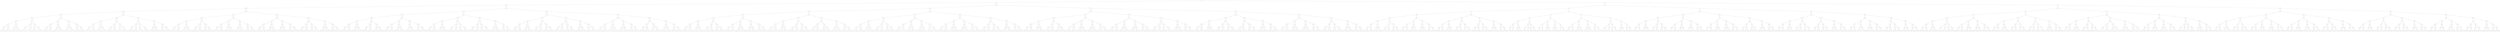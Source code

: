 digraph G {
node_339 [shape=circle,label="339: 339"];
	node_339 -> node_343 [label="a"];
	node_339 -> node_344 [label="b"];
node_828 [shape=circle,label="828: 828"];
node_1059 [shape=circle,label="1059: 1059"];
	node_1059 -> node_1063 [label="a"];
	node_1059 -> node_1064 [label="b"];
node_155 [shape=circle,label="155: 155"];
	node_155 -> node_163 [label="a"];
	node_155 -> node_164 [label="b"];
node_1630 [shape=circle,label="1630: 1630"];
node_388 [shape=circle,label="388: 388"];
node_1432 [shape=circle,label="1432: 1432"];
	node_1432 -> node_1433 [label="a"];
	node_1432 -> node_1434 [label="b"];
node_1689 [shape=circle,label="1689: 1689"];
	node_1689 -> node_1693 [label="a"];
	node_1689 -> node_1694 [label="b"];
node_1234 [shape=circle,label="1234: 1234"];
	node_1234 -> node_1235 [label="a"];
	node_1234 -> node_1236 [label="b"];
node_540 [shape=circle,label="540: 540"];
	node_540 -> node_541 [label="a"];
	node_540 -> node_542 [label="b"];
node_634 [shape=circle,label="634: 634"];
	node_634 -> node_635 [label="a"];
	node_634 -> node_636 [label="b"];
node_46 [shape=circle,label="46: 46"];
	node_46 -> node_47 [label="a"];
	node_46 -> node_48 [label="b"];
node_609 [shape=circle,label="609: 609"];
	node_609 -> node_613 [label="a"];
	node_609 -> node_614 [label="b"];
node_1245 [shape=circle,label="1245: 1245"];
node_1280 [shape=circle,label="1280: 1280"];
node_1472 [shape=circle,label="1472: 1472"];
node_140 [shape=circle,label="140: 140"];
	node_140 -> node_141 [label="a"];
	node_140 -> node_142 [label="b"];
node_437 [shape=circle,label="437: 437"];
node_1033 [shape=circle,label="1033: 1033"];
	node_1033 -> node_1065 [label="a"];
	node_1033 -> node_1066 [label="b"];
node_1692 [shape=circle,label="1692: 1692"];
node_1910 [shape=circle,label="1910: 1910"];
	node_1910 -> node_1911 [label="a"];
	node_1910 -> node_1912 [label="b"];
node_487 [shape=circle,label="487: 487"];
	node_487 -> node_495 [label="a"];
	node_487 -> node_496 [label="b"];
node_413 [shape=circle,label="413: 413"];
node_1616 [shape=circle,label="1616: 1616"];
node_989 [shape=circle,label="989: 989"];
	node_989 -> node_993 [label="a"];
	node_989 -> node_994 [label="b"];
node_1837 [shape=circle,label="1837: 1837"];
node_1587 [shape=circle,label="1587: 1587"];
node_586 [shape=circle,label="586: 586"];
	node_586 -> node_587 [label="a"];
	node_586 -> node_588 [label="b"];
node_1123 [shape=circle,label="1123: 1123"];
node_136 [shape=circle,label="136: 136"];
	node_136 -> node_137 [label="a"];
	node_136 -> node_138 [label="b"];
node_253 [shape=circle,label="253: 253"];
node_668 [shape=circle,label="668: 668"];
	node_668 -> node_669 [label="a"];
	node_668 -> node_670 [label="b"];
node_1152 [shape=circle,label="1152: 1152"];
	node_1152 -> node_1153 [label="a"];
	node_1152 -> node_1154 [label="b"];
node_1983 [shape=circle,label="1983: 1983"];
node_1925 [shape=circle,label="1925: 1925"];
	node_1925 -> node_1941 [label="a"];
	node_1925 -> node_1942 [label="b"];
node_2001 [shape=circle,label="2001: 2001"];
node_2025 [shape=circle,label="2025: 2025"];
node_237 [shape=circle,label="237: 237"];
node_999 [shape=circle,label="999: 999"];
	node_999 -> node_1003 [label="a"];
	node_999 -> node_1004 [label="b"];
node_1083 [shape=circle,label="1083: 1083"];
	node_1083 -> node_1087 [label="a"];
	node_1083 -> node_1088 [label="b"];
node_962 [shape=circle,label="962: 962"];
node_321 [shape=circle,label="321: 321"];
	node_321 -> node_325 [label="a"];
	node_321 -> node_326 [label="b"];
node_6 [shape=circle,label="6: 6"];
	node_6 -> node_7 [label="a"];
	node_6 -> node_8 [label="b"];
node_1219 [shape=circle,label="1219: 1219"];
node_1663 [shape=circle,label="1663: 1663"];
node_91 [shape=circle,label="91: 91"];
	node_91 -> node_99 [label="a"];
	node_91 -> node_100 [label="b"];
node_1109 [shape=circle,label="1109: 1109"];
node_2042 [shape=circle,label="2042: 2042"];
	node_2042 -> node_2043 [label="a"];
	node_2042 -> node_2044 [label="b"];
node_1140 [shape=circle,label="1140: 1140"];
node_150 [shape=circle,label="150: 150"];
	node_150 -> node_151 [label="a"];
	node_150 -> node_152 [label="b"];
node_884 [shape=circle,label="884: 884"];
node_193 [shape=circle,label="193: 193"];
	node_193 -> node_197 [label="a"];
	node_193 -> node_198 [label="b"];
node_1518 [shape=circle,label="1518: 1518"];
	node_1518 -> node_1519 [label="a"];
	node_1518 -> node_1520 [label="b"];
node_152 [shape=circle,label="152: 152"];
node_474 [shape=circle,label="474: 474"];
	node_474 -> node_475 [label="a"];
	node_474 -> node_476 [label="b"];
node_2043 [shape=circle,label="2043: 2043"];
node_891 [shape=circle,label="891: 891"];
node_1341 [shape=circle,label="1341: 1341"];
node_951 [shape=circle,label="951: 951"];
	node_951 -> node_955 [label="a"];
	node_951 -> node_956 [label="b"];
node_206 [shape=circle,label="206: 206"];
	node_206 -> node_207 [label="a"];
	node_206 -> node_208 [label="b"];
node_860 [shape=circle,label="860: 860"];
node_1598 [shape=circle,label="1598: 1598"];
node_2023 [shape=circle,label="2023: 2023"];
node_1113 [shape=circle,label="1113: 1113"];
	node_1113 -> node_1121 [label="a"];
	node_1113 -> node_1122 [label="b"];
node_1509 [shape=circle,label="1509: 1509"];
	node_1509 -> node_1517 [label="a"];
	node_1509 -> node_1518 [label="b"];
node_1924 [shape=circle,label="1924: 1924"];
	node_1924 -> node_1925 [label="a"];
	node_1924 -> node_1926 [label="b"];
node_511 [shape=circle,label="511: 511"];
node_835 [shape=circle,label="835: 835"];
node_1667 [shape=circle,label="1667: 1667"];
	node_1667 -> node_1731 [label="a"];
	node_1667 -> node_1732 [label="b"];
node_265 [shape=circle,label="265: 265"];
	node_265 -> node_297 [label="a"];
	node_265 -> node_298 [label="b"];
node_1942 [shape=circle,label="1942: 1942"];
	node_1942 -> node_1943 [label="a"];
	node_1942 -> node_1944 [label="b"];
node_932 [shape=circle,label="932: 932"];
node_1554 [shape=circle,label="1554: 1554"];
node_1946 [shape=circle,label="1946: 1946"];
node_1201 [shape=circle,label="1201: 1201"];
	node_1201 -> node_1205 [label="a"];
	node_1201 -> node_1206 [label="b"];
node_2033 [shape=circle,label="2033: 2033"];
	node_2033 -> node_2041 [label="a"];
	node_2033 -> node_2042 [label="b"];
node_799 [shape=circle,label="799: 799"];
node_427 [shape=circle,label="427: 427"];
	node_427 -> node_431 [label="a"];
	node_427 -> node_432 [label="b"];
node_1773 [shape=circle,label="1773: 1773"];
	node_1773 -> node_1777 [label="a"];
	node_1773 -> node_1778 [label="b"];
node_510 [shape=circle,label="510: 510"];
	node_510 -> node_511 [label="a"];
	node_510 -> node_512 [label="b"];
node_1757 [shape=circle,label="1757: 1757"];
	node_1757 -> node_1761 [label="a"];
	node_1757 -> node_1762 [label="b"];
node_613 [shape=circle,label="613: 613"];
node_1334 [shape=circle,label="1334: 1334"];
node_1016 [shape=circle,label="1016: 1016"];
node_289 [shape=circle,label="289: 289"];
node_1358 [shape=circle,label="1358: 1358"];
node_1329 [shape=circle,label="1329: 1329"];
	node_1329 -> node_1333 [label="a"];
	node_1329 -> node_1334 [label="b"];
node_365 [shape=circle,label="365: 365"];
node_1830 [shape=circle,label="1830: 1830"];
	node_1830 -> node_1831 [label="a"];
	node_1830 -> node_1832 [label="b"];
node_1901 [shape=circle,label="1901: 1901"];
	node_1901 -> node_1905 [label="a"];
	node_1901 -> node_1906 [label="b"];
node_1885 [shape=circle,label="1885: 1885"];
	node_1885 -> node_1889 [label="a"];
	node_1885 -> node_1890 [label="b"];
node_1583 [shape=circle,label="1583: 1583"];
node_128 [shape=circle,label="128: 128"];
node_1738 [shape=circle,label="1738: 1738"];
	node_1738 -> node_1739 [label="a"];
	node_1738 -> node_1740 [label="b"];
node_809 [shape=circle,label="809: 809"];
	node_809 -> node_817 [label="a"];
	node_809 -> node_818 [label="b"];
node_1024 [shape=circle,label="1024: 1024"];
node_1167 [shape=circle,label="1167: 1167"];
node_1218 [shape=circle,label="1218: 1218"];
node_1717 [shape=circle,label="1717: 1717"];
	node_1717 -> node_1725 [label="a"];
	node_1717 -> node_1726 [label="b"];
node_1527 [shape=circle,label="1527: 1527"];
node_151 [shape=circle,label="151: 151"];
node_233 [shape=circle,label="233: 233"];
	node_233 -> node_241 [label="a"];
	node_233 -> node_242 [label="b"];
node_798 [shape=circle,label="798: 798"];
node_41 [shape=circle,label="41: 41"];
node_235 [shape=circle,label="235: 235"];
	node_235 -> node_239 [label="a"];
	node_235 -> node_240 [label="b"];
node_1737 [shape=circle,label="1737: 1737"];
	node_1737 -> node_1741 [label="a"];
	node_1737 -> node_1742 [label="b"];
node_1505 [shape=circle,label="1505: 1505"];
node_1450 [shape=circle,label="1450: 1450"];
	node_1450 -> node_1451 [label="a"];
	node_1450 -> node_1452 [label="b"];
node_739 [shape=circle,label="739: 739"];
node_398 [shape=circle,label="398: 398"];
	node_398 -> node_399 [label="a"];
	node_398 -> node_400 [label="b"];
node_1143 [shape=circle,label="1143: 1143"];
	node_1143 -> node_1151 [label="a"];
	node_1143 -> node_1152 [label="b"];
node_1422 [shape=circle,label="1422: 1422"];
node_733 [shape=circle,label="733: 733"];
node_1549 [shape=circle,label="1549: 1549"];
	node_1549 -> node_1553 [label="a"];
	node_1549 -> node_1554 [label="b"];
node_454 [shape=circle,label="454: 454"];
	node_454 -> node_455 [label="a"];
	node_454 -> node_456 [label="b"];
node_1198 [shape=circle,label="1198: 1198"];
node_336 [shape=circle,label="336: 336"];
node_1486 [shape=circle,label="1486: 1486"];
node_117 [shape=circle,label="117: 117"];
node_47 [shape=circle,label="47: 47"];
	node_47 -> node_51 [label="a"];
	node_47 -> node_52 [label="b"];
node_1373 [shape=circle,label="1373: 1373"];
node_1516 [shape=circle,label="1516: 1516"];
node_1073 [shape=circle,label="1073: 1073"];
node_1798 [shape=circle,label="1798: 1798"];
	node_1798 -> node_1799 [label="a"];
	node_1798 -> node_1800 [label="b"];
node_1048 [shape=circle,label="1048: 1048"];
node_1608 [shape=circle,label="1608: 1608"];
	node_1608 -> node_1609 [label="a"];
	node_1608 -> node_1610 [label="b"];
node_362 [shape=circle,label="362: 362"];
	node_362 -> node_363 [label="a"];
	node_362 -> node_364 [label="b"];
node_2008 [shape=circle,label="2008: 2008"];
node_262 [shape=circle,label="262: 262"];
	node_262 -> node_263 [label="a"];
	node_262 -> node_264 [label="b"];
node_1700 [shape=circle,label="1700: 1700"];
node_770 [shape=circle,label="770: 770"];
node_164 [shape=circle,label="164: 164"];
	node_164 -> node_165 [label="a"];
	node_164 -> node_166 [label="b"];
node_957 [shape=circle,label="957: 957"];
	node_957 -> node_961 [label="a"];
	node_957 -> node_962 [label="b"];
node_1611 [shape=circle,label="1611: 1611"];
	node_1611 -> node_1615 [label="a"];
	node_1611 -> node_1616 [label="b"];
node_1960 [shape=circle,label="1960: 1960"];
	node_1960 -> node_1961 [label="a"];
	node_1960 -> node_1962 [label="b"];
node_836 [shape=circle,label="836: 836"];
node_1512 [shape=circle,label="1512: 1512"];
	node_1512 -> node_1513 [label="a"];
	node_1512 -> node_1514 [label="b"];
node_1092 [shape=circle,label="1092: 1092"];
node_42 [shape=circle,label="42: 42"];
node_568 [shape=circle,label="568: 568"];
node_1627 [shape=circle,label="1627: 1627"];
node_1015 [shape=circle,label="1015: 1015"];
node_504 [shape=circle,label="504: 504"];
	node_504 -> node_505 [label="a"];
	node_504 -> node_506 [label="b"];
node_680 [shape=circle,label="680: 680"];
	node_680 -> node_681 [label="a"];
	node_680 -> node_682 [label="b"];
node_737 [shape=circle,label="737: 737"];
node_254 [shape=circle,label="254: 254"];
node_525 [shape=circle,label="525: 525"];
	node_525 -> node_533 [label="a"];
	node_525 -> node_534 [label="b"];
node_624 [shape=circle,label="624: 624"];
node_785 [shape=circle,label="785: 785"];
node_1453 [shape=circle,label="1453: 1453"];
node_1920 [shape=circle,label="1920: 1920"];
node_2036 [shape=circle,label="2036: 2036"];
	node_2036 -> node_2037 [label="a"];
	node_2036 -> node_2038 [label="b"];
node_1528 [shape=circle,label="1528: 1528"];
node_20 [shape=circle,label="20: 20"];
node_61 [shape=circle,label="61: 61"];
	node_61 -> node_65 [label="a"];
	node_61 -> node_66 [label="b"];
node_301 [shape=circle,label="301: 301"];
	node_301 -> node_305 [label="a"];
	node_301 -> node_306 [label="b"];
node_1734 [shape=circle,label="1734: 1734"];
	node_1734 -> node_1735 [label="a"];
	node_1734 -> node_1736 [label="b"];
node_158 [shape=circle,label="158: 158"];
	node_158 -> node_159 [label="a"];
	node_158 -> node_160 [label="b"];
node_105 [shape=circle,label="105: 105"];
	node_105 -> node_121 [label="a"];
	node_105 -> node_122 [label="b"];
node_577 [shape=circle,label="577: 577"];
	node_577 -> node_581 [label="a"];
	node_577 -> node_582 [label="b"];
node_1121 [shape=circle,label="1121: 1121"];
	node_1121 -> node_1125 [label="a"];
	node_1121 -> node_1126 [label="b"];
node_1462 [shape=circle,label="1462: 1462"];
	node_1462 -> node_1463 [label="a"];
	node_1462 -> node_1464 [label="b"];
node_661 [shape=circle,label="661: 661"];
node_85 [shape=circle,label="85: 85"];
	node_85 -> node_89 [label="a"];
	node_85 -> node_90 [label="b"];
node_1274 [shape=circle,label="1274: 1274"];
node_2045 [shape=circle,label="2045: 2045"];
node_225 [shape=circle,label="225: 225"];
	node_225 -> node_229 [label="a"];
	node_225 -> node_230 [label="b"];
node_21 [shape=circle,label="21: 21"];
node_1221 [shape=circle,label="1221: 1221"];
	node_1221 -> node_1253 [label="a"];
	node_1221 -> node_1254 [label="b"];
node_1081 [shape=circle,label="1081: 1081"];
	node_1081 -> node_1089 [label="a"];
	node_1081 -> node_1090 [label="b"];
node_1493 [shape=circle,label="1493: 1493"];
	node_1493 -> node_1501 [label="a"];
	node_1493 -> node_1502 [label="b"];
node_1260 [shape=circle,label="1260: 1260"];
node_1676 [shape=circle,label="1676: 1676"];
	node_1676 -> node_1677 [label="a"];
	node_1676 -> node_1678 [label="b"];
node_172 [shape=circle,label="172: 172"];
	node_172 -> node_173 [label="a"];
	node_172 -> node_174 [label="b"];
node_614 [shape=circle,label="614: 614"];
node_896 [shape=circle,label="896: 896"];
node_636 [shape=circle,label="636: 636"];
node_1145 [shape=circle,label="1145: 1145"];
	node_1145 -> node_1149 [label="a"];
	node_1145 -> node_1150 [label="b"];
node_217 [shape=circle,label="217: 217"];
	node_217 -> node_225 [label="a"];
	node_217 -> node_226 [label="b"];
node_1236 [shape=circle,label="1236: 1236"];
node_167 [shape=circle,label="167: 167"];
node_612 [shape=circle,label="612: 612"];
node_1419 [shape=circle,label="1419: 1419"];
	node_1419 -> node_1423 [label="a"];
	node_1419 -> node_1424 [label="b"];
node_406 [shape=circle,label="406: 406"];
node_1938 [shape=circle,label="1938: 1938"];
node_264 [shape=circle,label="264: 264"];
	node_264 -> node_265 [label="a"];
	node_264 -> node_266 [label="b"];
node_2030 [shape=circle,label="2030: 2030"];
node_353 [shape=circle,label="353: 353"];
	node_353 -> node_357 [label="a"];
	node_353 -> node_358 [label="b"];
node_1606 [shape=circle,label="1606: 1606"];
	node_1606 -> node_1607 [label="a"];
	node_1606 -> node_1608 [label="b"];
node_1128 [shape=circle,label="1128: 1128"];
	node_1128 -> node_1129 [label="a"];
	node_1128 -> node_1130 [label="b"];
node_538 [shape=circle,label="538: 538"];
node_1362 [shape=circle,label="1362: 1362"];
	node_1362 -> node_1363 [label="a"];
	node_1362 -> node_1364 [label="b"];
node_17 [shape=circle,label="17: 17"];
	node_17 -> node_21 [label="a"];
	node_17 -> node_22 [label="b"];
node_823 [shape=circle,label="823: 823"];
	node_823 -> node_831 [label="a"];
	node_823 -> node_832 [label="b"];
node_1677 [shape=circle,label="1677: 1677"];
node_1732 [shape=circle,label="1732: 1732"];
	node_1732 -> node_1733 [label="a"];
	node_1732 -> node_1734 [label="b"];
node_1963 [shape=circle,label="1963: 1963"];
node_1840 [shape=circle,label="1840: 1840"];
	node_1840 -> node_1841 [label="a"];
	node_1840 -> node_1842 [label="b"];
node_53 [shape=circle,label="53: 53"];
	node_53 -> node_57 [label="a"];
	node_53 -> node_58 [label="b"];
node_1392 [shape=circle,label="1392: 1392"];
	node_1392 -> node_1393 [label="a"];
	node_1392 -> node_1394 [label="b"];
node_1170 [shape=circle,label="1170: 1170"];
node_1685 [shape=circle,label="1685: 1685"];
node_604 [shape=circle,label="604: 604"];
	node_604 -> node_605 [label="a"];
	node_604 -> node_606 [label="b"];
node_69 [shape=circle,label="69: 69"];
node_552 [shape=circle,label="552: 552"];
node_561 [shape=circle,label="561: 561"];
node_210 [shape=circle,label="210: 210"];
node_1595 [shape=circle,label="1595: 1595"];
node_812 [shape=circle,label="812: 812"];
	node_812 -> node_813 [label="a"];
	node_812 -> node_814 [label="b"];
node_384 [shape=circle,label="384: 384"];
	node_384 -> node_385 [label="a"];
	node_384 -> node_386 [label="b"];
node_1551 [shape=circle,label="1551: 1551"];
node_1326 [shape=circle,label="1326: 1326"];
node_869 [shape=circle,label="869: 869"];
	node_869 -> node_885 [label="a"];
	node_869 -> node_886 [label="b"];
node_2039 [shape=circle,label="2039: 2039"];
node_1916 [shape=circle,label="1916: 1916"];
	node_1916 -> node_1917 [label="a"];
	node_1916 -> node_1918 [label="b"];
node_59 [shape=circle,label="59: 59"];
	node_59 -> node_67 [label="a"];
	node_59 -> node_68 [label="b"];
node_1021 [shape=circle,label="1021: 1021"];
node_1772 [shape=circle,label="1772: 1772"];
node_467 [shape=circle,label="467: 467"];
node_1388 [shape=circle,label="1388: 1388"];
node_669 [shape=circle,label="669: 669"];
node_1968 [shape=circle,label="1968: 1968"];
node_1317 [shape=circle,label="1317: 1317"];
node_712 [shape=circle,label="712: 712"];
	node_712 -> node_713 [label="a"];
	node_712 -> node_714 [label="b"];
node_1954 [shape=circle,label="1954: 1954"];
node_1036 [shape=circle,label="1036: 1036"];
	node_1036 -> node_1037 [label="a"];
	node_1036 -> node_1038 [label="b"];
node_692 [shape=circle,label="692: 692"];
node_1723 [shape=circle,label="1723: 1723"];
node_1176 [shape=circle,label="1176: 1176"];
node_1154 [shape=circle,label="1154: 1154"];
node_94 [shape=circle,label="94: 94"];
	node_94 -> node_95 [label="a"];
	node_94 -> node_96 [label="b"];
node_1 [shape=circle,label="1: 1"];
	node_1 -> node_1025 [label="a"];
	node_1 -> node_1026 [label="b"];
node_1895 [shape=circle,label="1895: 1895"];
	node_1895 -> node_1899 [label="a"];
	node_1895 -> node_1900 [label="b"];
node_187 [shape=circle,label="187: 187"];
	node_187 -> node_191 [label="a"];
	node_187 -> node_192 [label="b"];
node_1223 [shape=circle,label="1223: 1223"];
	node_1223 -> node_1239 [label="a"];
	node_1223 -> node_1240 [label="b"];
node_213 [shape=circle,label="213: 213"];
node_1519 [shape=circle,label="1519: 1519"];
node_438 [shape=circle,label="438: 438"];
node_1730 [shape=circle,label="1730: 1730"];
node_161 [shape=circle,label="161: 161"];
node_443 [shape=circle,label="443: 443"];
node_1049 [shape=circle,label="1049: 1049"];
node_1899 [shape=circle,label="1899: 1899"];
node_344 [shape=circle,label="344: 344"];
node_915 [shape=circle,label="915: 915"];
node_961 [shape=circle,label="961: 961"];
node_734 [shape=circle,label="734: 734"];
node_1776 [shape=circle,label="1776: 1776"];
node_1098 [shape=circle,label="1098: 1098"];
	node_1098 -> node_1099 [label="a"];
	node_1098 -> node_1100 [label="b"];
node_766 [shape=circle,label="766: 766"];
	node_766 -> node_767 [label="a"];
	node_766 -> node_768 [label="b"];
node_139 [shape=circle,label="139: 139"];
	node_139 -> node_155 [label="a"];
	node_139 -> node_156 [label="b"];
node_1483 [shape=circle,label="1483: 1483"];
node_436 [shape=circle,label="436: 436"];
node_548 [shape=circle,label="548: 548"];
	node_548 -> node_549 [label="a"];
	node_548 -> node_550 [label="b"];
node_1133 [shape=circle,label="1133: 1133"];
node_1501 [shape=circle,label="1501: 1501"];
	node_1501 -> node_1505 [label="a"];
	node_1501 -> node_1506 [label="b"];
node_1108 [shape=circle,label="1108: 1108"];
	node_1108 -> node_1109 [label="a"];
	node_1108 -> node_1110 [label="b"];
node_273 [shape=circle,label="273: 273"];
node_1331 [shape=circle,label="1331: 1331"];
node_1347 [shape=circle,label="1347: 1347"];
node_1227 [shape=circle,label="1227: 1227"];
	node_1227 -> node_1231 [label="a"];
	node_1227 -> node_1232 [label="b"];
node_1719 [shape=circle,label="1719: 1719"];
	node_1719 -> node_1723 [label="a"];
	node_1719 -> node_1724 [label="b"];
node_610 [shape=circle,label="610: 610"];
	node_610 -> node_611 [label="a"];
	node_610 -> node_612 [label="b"];
node_1605 [shape=circle,label="1605: 1605"];
	node_1605 -> node_1637 [label="a"];
	node_1605 -> node_1638 [label="b"];
node_750 [shape=circle,label="750: 750"];
node_946 [shape=circle,label="946: 946"];
node_305 [shape=circle,label="305: 305"];
node_867 [shape=circle,label="867: 867"];
node_902 [shape=circle,label="902: 902"];
	node_902 -> node_903 [label="a"];
	node_902 -> node_904 [label="b"];
node_1624 [shape=circle,label="1624: 1624"];
	node_1624 -> node_1625 [label="a"];
	node_1624 -> node_1626 [label="b"];
node_2009 [shape=circle,label="2009: 2009"];
node_38 [shape=circle,label="38: 38"];
	node_38 -> node_39 [label="a"];
	node_38 -> node_40 [label="b"];
node_652 [shape=circle,label="652: 652"];
	node_652 -> node_653 [label="a"];
	node_652 -> node_654 [label="b"];
node_119 [shape=circle,label="119: 119"];
node_1567 [shape=circle,label="1567: 1567"];
node_1999 [shape=circle,label="1999: 1999"];
node_2004 [shape=circle,label="2004: 2004"];
	node_2004 -> node_2005 [label="a"];
	node_2004 -> node_2006 [label="b"];
node_691 [shape=circle,label="691: 691"];
node_1117 [shape=circle,label="1117: 1117"];
node_1658 [shape=circle,label="1658: 1658"];
node_1848 [shape=circle,label="1848: 1848"];
	node_1848 -> node_1849 [label="a"];
	node_1848 -> node_1850 [label="b"];
node_593 [shape=circle,label="593: 593"];
node_815 [shape=circle,label="815: 815"];
node_1896 [shape=circle,label="1896: 1896"];
	node_1896 -> node_1897 [label="a"];
	node_1896 -> node_1898 [label="b"];
node_754 [shape=circle,label="754: 754"];
node_583 [shape=circle,label="583: 583"];
	node_583 -> node_615 [label="a"];
	node_583 -> node_616 [label="b"];
node_175 [shape=circle,label="175: 175"];
node_271 [shape=circle,label="271: 271"];
	node_271 -> node_275 [label="a"];
	node_271 -> node_276 [label="b"];
node_1633 [shape=circle,label="1633: 1633"];
node_1335 [shape=circle,label="1335: 1335"];
	node_1335 -> node_1343 [label="a"];
	node_1335 -> node_1344 [label="b"];
node_773 [shape=circle,label="773: 773"];
	node_773 -> node_837 [label="a"];
	node_773 -> node_838 [label="b"];
node_1474 [shape=circle,label="1474: 1474"];
node_506 [shape=circle,label="506: 506"];
node_1562 [shape=circle,label="1562: 1562"];
	node_1562 -> node_1563 [label="a"];
	node_1562 -> node_1564 [label="b"];
node_1751 [shape=circle,label="1751: 1751"];
	node_1751 -> node_1755 [label="a"];
	node_1751 -> node_1756 [label="b"];
node_323 [shape=circle,label="323: 323"];
node_576 [shape=circle,label="576: 576"];
node_1163 [shape=circle,label="1163: 1163"];
	node_1163 -> node_1171 [label="a"];
	node_1163 -> node_1172 [label="b"];
node_1283 [shape=circle,label="1283: 1283"];
	node_1283 -> node_1411 [label="a"];
	node_1283 -> node_1412 [label="b"];
node_1057 [shape=circle,label="1057: 1057"];
node_1654 [shape=circle,label="1654: 1654"];
	node_1654 -> node_1655 [label="a"];
	node_1654 -> node_1656 [label="b"];
node_1618 [shape=circle,label="1618: 1618"];
	node_1618 -> node_1619 [label="a"];
	node_1618 -> node_1620 [label="b"];
node_243 [shape=circle,label="243: 243"];
node_1756 [shape=circle,label="1756: 1756"];
node_45 [shape=circle,label="45: 45"];
	node_45 -> node_53 [label="a"];
	node_45 -> node_54 [label="b"];
node_81 [shape=circle,label="81: 81"];
node_1456 [shape=circle,label="1456: 1456"];
	node_1456 -> node_1457 [label="a"];
	node_1456 -> node_1458 [label="b"];
node_255 [shape=circle,label="255: 255"];
	node_255 -> node_259 [label="a"];
	node_255 -> node_260 [label="b"];
node_2012 [shape=circle,label="2012: 2012"];
	node_2012 -> node_2013 [label="a"];
	node_2012 -> node_2014 [label="b"];
node_288 [shape=circle,label="288: 288"];
node_1543 [shape=circle,label="1543: 1543"];
	node_1543 -> node_1575 [label="a"];
	node_1543 -> node_1576 [label="b"];
node_1861 [shape=circle,label="1861: 1861"];
	node_1861 -> node_1877 [label="a"];
	node_1861 -> node_1878 [label="b"];
node_537 [shape=circle,label="537: 537"];
node_2028 [shape=circle,label="2028: 2028"];
	node_2028 -> node_2029 [label="a"];
	node_2028 -> node_2030 [label="b"];
node_112 [shape=circle,label="112: 112"];
node_1652 [shape=circle,label="1652: 1652"];
node_383 [shape=circle,label="383: 383"];
	node_383 -> node_387 [label="a"];
	node_383 -> node_388 [label="b"];
node_1296 [shape=circle,label="1296: 1296"];
node_519 [shape=circle,label="519: 519"];
	node_519 -> node_583 [label="a"];
	node_519 -> node_584 [label="b"];
node_1040 [shape=circle,label="1040: 1040"];
	node_1040 -> node_1041 [label="a"];
	node_1040 -> node_1042 [label="b"];
node_578 [shape=circle,label="578: 578"];
	node_578 -> node_579 [label="a"];
	node_578 -> node_580 [label="b"];
node_408 [shape=circle,label="408: 408"];
node_851 [shape=circle,label="851: 851"];
node_762 [shape=circle,label="762: 762"];
node_937 [shape=circle,label="937: 937"];
	node_937 -> node_941 [label="a"];
	node_937 -> node_942 [label="b"];
node_379 [shape=circle,label="379: 379"];
node_457 [shape=circle,label="457: 457"];
	node_457 -> node_465 [label="a"];
	node_457 -> node_466 [label="b"];
node_1378 [shape=circle,label="1378: 1378"];
node_1525 [shape=circle,label="1525: 1525"];
	node_1525 -> node_1529 [label="a"];
	node_1525 -> node_1530 [label="b"];
node_705 [shape=circle,label="705: 705"];
node_584 [shape=circle,label="584: 584"];
	node_584 -> node_585 [label="a"];
	node_584 -> node_586 [label="b"];
node_814 [shape=circle,label="814: 814"];
node_566 [shape=circle,label="566: 566"];
node_79 [shape=circle,label="79: 79"];
	node_79 -> node_83 [label="a"];
	node_79 -> node_84 [label="b"];
node_434 [shape=circle,label="434: 434"];
	node_434 -> node_435 [label="a"];
	node_434 -> node_436 [label="b"];
node_1836 [shape=circle,label="1836: 1836"];
node_429 [shape=circle,label="429: 429"];
node_1672 [shape=circle,label="1672: 1672"];
	node_1672 -> node_1673 [label="a"];
	node_1672 -> node_1674 [label="b"];
node_1821 [shape=circle,label="1821: 1821"];
node_788 [shape=circle,label="788: 788"];
	node_788 -> node_789 [label="a"];
	node_788 -> node_790 [label="b"];
node_550 [shape=circle,label="550: 550"];
node_1391 [shape=circle,label="1391: 1391"];
	node_1391 -> node_1395 [label="a"];
	node_1391 -> node_1396 [label="b"];
node_1561 [shape=circle,label="1561: 1561"];
	node_1561 -> node_1569 [label="a"];
	node_1561 -> node_1570 [label="b"];
node_1787 [shape=circle,label="1787: 1787"];
	node_1787 -> node_1791 [label="a"];
	node_1787 -> node_1792 [label="b"];
node_1085 [shape=circle,label="1085: 1085"];
node_1956 [shape=circle,label="1956: 1956"];
	node_1956 -> node_1957 [label="a"];
	node_1956 -> node_1958 [label="b"];
node_2034 [shape=circle,label="2034: 2034"];
	node_2034 -> node_2035 [label="a"];
	node_2034 -> node_2036 [label="b"];
node_872 [shape=circle,label="872: 872"];
	node_872 -> node_873 [label="a"];
	node_872 -> node_874 [label="b"];
node_191 [shape=circle,label="191: 191"];
node_448 [shape=circle,label="448: 448"];
	node_448 -> node_449 [label="a"];
	node_448 -> node_450 [label="b"];
node_716 [shape=circle,label="716: 716"];
	node_716 -> node_717 [label="a"];
	node_716 -> node_718 [label="b"];
node_1111 [shape=circle,label="1111: 1111"];
node_1580 [shape=circle,label="1580: 1580"];
	node_1580 -> node_1581 [label="a"];
	node_1580 -> node_1582 [label="b"];
node_1263 [shape=circle,label="1263: 1263"];
	node_1263 -> node_1267 [label="a"];
	node_1263 -> node_1268 [label="b"];
node_1915 [shape=circle,label="1915: 1915"];
	node_1915 -> node_1919 [label="a"];
	node_1915 -> node_1920 [label="b"];
node_1669 [shape=circle,label="1669: 1669"];
	node_1669 -> node_1701 [label="a"];
	node_1669 -> node_1702 [label="b"];
node_1242 [shape=circle,label="1242: 1242"];
	node_1242 -> node_1243 [label="a"];
	node_1242 -> node_1244 [label="b"];
node_1590 [shape=circle,label="1590: 1590"];
node_1212 [shape=circle,label="1212: 1212"];
node_181 [shape=circle,label="181: 181"];
node_1054 [shape=circle,label="1054: 1054"];
	node_1054 -> node_1055 [label="a"];
	node_1054 -> node_1056 [label="b"];
node_1126 [shape=circle,label="1126: 1126"];
node_171 [shape=circle,label="171: 171"];
	node_171 -> node_179 [label="a"];
	node_171 -> node_180 [label="b"];
node_78 [shape=circle,label="78: 78"];
	node_78 -> node_79 [label="a"];
	node_78 -> node_80 [label="b"];
node_608 [shape=circle,label="608: 608"];
node_602 [shape=circle,label="602: 602"];
	node_602 -> node_603 [label="a"];
	node_602 -> node_604 [label="b"];
node_710 [shape=circle,label="710: 710"];
	node_710 -> node_711 [label="a"];
	node_710 -> node_712 [label="b"];
node_1159 [shape=circle,label="1159: 1159"];
	node_1159 -> node_1191 [label="a"];
	node_1159 -> node_1192 [label="b"];
node_84 [shape=circle,label="84: 84"];
node_647 [shape=circle,label="647: 647"];
	node_647 -> node_679 [label="a"];
	node_647 -> node_680 [label="b"];
node_1421 [shape=circle,label="1421: 1421"];
node_1370 [shape=circle,label="1370: 1370"];
	node_1370 -> node_1371 [label="a"];
	node_1370 -> node_1372 [label="b"];
node_709 [shape=circle,label="709: 709"];
	node_709 -> node_741 [label="a"];
	node_709 -> node_742 [label="b"];
node_1231 [shape=circle,label="1231: 1231"];
node_1357 [shape=circle,label="1357: 1357"];
node_1843 [shape=circle,label="1843: 1843"];
node_736 [shape=circle,label="736: 736"];
	node_736 -> node_737 [label="a"];
	node_736 -> node_738 [label="b"];
node_950 [shape=circle,label="950: 950"];
	node_950 -> node_951 [label="a"];
	node_950 -> node_952 [label="b"];
node_980 [shape=circle,label="980: 980"];
node_1918 [shape=circle,label="1918: 1918"];
node_23 [shape=circle,label="23: 23"];
	node_23 -> node_27 [label="a"];
	node_23 -> node_28 [label="b"];
node_342 [shape=circle,label="342: 342"];
node_1874 [shape=circle,label="1874: 1874"];
node_22 [shape=circle,label="22: 22"];
node_34 [shape=circle,label="34: 34"];
node_190 [shape=circle,label="190: 190"];
node_466 [shape=circle,label="466: 466"];
	node_466 -> node_467 [label="a"];
	node_466 -> node_468 [label="b"];
node_715 [shape=circle,label="715: 715"];
	node_715 -> node_719 [label="a"];
	node_715 -> node_720 [label="b"];
node_1008 [shape=circle,label="1008: 1008"];
node_1107 [shape=circle,label="1107: 1107"];
	node_1107 -> node_1111 [label="a"];
	node_1107 -> node_1112 [label="b"];
node_1643 [shape=circle,label="1643: 1643"];
node_1476 [shape=circle,label="1476: 1476"];
	node_1476 -> node_1477 [label="a"];
	node_1476 -> node_1478 [label="b"];
node_1578 [shape=circle,label="1578: 1578"];
	node_1578 -> node_1579 [label="a"];
	node_1578 -> node_1580 [label="b"];
node_639 [shape=circle,label="639: 639"];
	node_639 -> node_643 [label="a"];
	node_639 -> node_644 [label="b"];
node_749 [shape=circle,label="749: 749"];
node_1188 [shape=circle,label="1188: 1188"];
node_144 [shape=circle,label="144: 144"];
	node_144 -> node_145 [label="a"];
	node_144 -> node_146 [label="b"];
node_1389 [shape=circle,label="1389: 1389"];
node_1500 [shape=circle,label="1500: 1500"];
node_1990 [shape=circle,label="1990: 1990"];
	node_1990 -> node_1991 [label="a"];
	node_1990 -> node_1992 [label="b"];
node_122 [shape=circle,label="122: 122"];
	node_122 -> node_123 [label="a"];
	node_122 -> node_124 [label="b"];
node_315 [shape=circle,label="315: 315"];
	node_315 -> node_319 [label="a"];
	node_315 -> node_320 [label="b"];
node_1604 [shape=circle,label="1604: 1604"];
node_589 [shape=circle,label="589: 589"];
	node_589 -> node_593 [label="a"];
	node_589 -> node_594 [label="b"];
node_215 [shape=circle,label="215: 215"];
node_1250 [shape=circle,label="1250: 1250"];
node_1254 [shape=circle,label="1254: 1254"];
	node_1254 -> node_1255 [label="a"];
	node_1254 -> node_1256 [label="b"];
node_259 [shape=circle,label="259: 259"];
node_947 [shape=circle,label="947: 947"];
node_665 [shape=circle,label="665: 665"];
	node_665 -> node_673 [label="a"];
	node_665 -> node_674 [label="b"];
node_1808 [shape=circle,label="1808: 1808"];
node_1547 [shape=circle,label="1547: 1547"];
	node_1547 -> node_1555 [label="a"];
	node_1547 -> node_1556 [label="b"];
node_1224 [shape=circle,label="1224: 1224"];
	node_1224 -> node_1225 [label="a"];
	node_1224 -> node_1226 [label="b"];
node_2022 [shape=circle,label="2022: 2022"];
	node_2022 -> node_2023 [label="a"];
	node_2022 -> node_2024 [label="b"];
node_247 [shape=circle,label="247: 247"];
	node_247 -> node_255 [label="a"];
	node_247 -> node_256 [label="b"];
node_1076 [shape=circle,label="1076: 1076"];
	node_1076 -> node_1077 [label="a"];
	node_1076 -> node_1078 [label="b"];
node_1367 [shape=circle,label="1367: 1367"];
	node_1367 -> node_1375 [label="a"];
	node_1367 -> node_1376 [label="b"];
node_1460 [shape=circle,label="1460: 1460"];
node_371 [shape=circle,label="371: 371"];
node_1007 [shape=circle,label="1007: 1007"];
node_1921 [shape=circle,label="1921: 1921"];
	node_1921 -> node_1985 [label="a"];
	node_1921 -> node_1986 [label="b"];
node_349 [shape=circle,label="349: 349"];
node_649 [shape=circle,label="649: 649"];
	node_649 -> node_665 [label="a"];
	node_649 -> node_666 [label="b"];
node_1037 [shape=circle,label="1037: 1037"];
	node_1037 -> node_1045 [label="a"];
	node_1037 -> node_1046 [label="b"];
node_169 [shape=circle,label="169: 169"];
	node_169 -> node_185 [label="a"];
	node_169 -> node_186 [label="b"];
node_1642 [shape=circle,label="1642: 1642"];
	node_1642 -> node_1643 [label="a"];
	node_1642 -> node_1644 [label="b"];
node_969 [shape=circle,label="969: 969"];
	node_969 -> node_973 [label="a"];
	node_969 -> node_974 [label="b"];
node_218 [shape=circle,label="218: 218"];
	node_218 -> node_219 [label="a"];
	node_218 -> node_220 [label="b"];
node_291 [shape=circle,label="291: 291"];
	node_291 -> node_295 [label="a"];
	node_291 -> node_296 [label="b"];
node_1971 [shape=circle,label="1971: 1971"];
	node_1971 -> node_1979 [label="a"];
	node_1971 -> node_1980 [label="b"];
node_71 [shape=circle,label="71: 71"];
node_1002 [shape=circle,label="1002: 1002"];
node_1386 [shape=circle,label="1386: 1386"];
	node_1386 -> node_1387 [label="a"];
	node_1386 -> node_1388 [label="b"];
node_1305 [shape=circle,label="1305: 1305"];
	node_1305 -> node_1313 [label="a"];
	node_1305 -> node_1314 [label="b"];
node_772 [shape=circle,label="772: 772"];
	node_772 -> node_773 [label="a"];
	node_772 -> node_774 [label="b"];
node_1748 [shape=circle,label="1748: 1748"];
node_991 [shape=circle,label="991: 991"];
node_1850 [shape=circle,label="1850: 1850"];
node_1875 [shape=circle,label="1875: 1875"];
node_1890 [shape=circle,label="1890: 1890"];
node_348 [shape=circle,label="348: 348"];
	node_348 -> node_349 [label="a"];
	node_348 -> node_350 [label="b"];
node_115 [shape=circle,label="115: 115"];
	node_115 -> node_119 [label="a"];
	node_115 -> node_120 [label="b"];
node_165 [shape=circle,label="165: 165"];
node_1729 [shape=circle,label="1729: 1729"];
node_480 [shape=circle,label="480: 480"];
	node_480 -> node_481 [label="a"];
	node_480 -> node_482 [label="b"];
node_1452 [shape=circle,label="1452: 1452"];
node_564 [shape=circle,label="564: 564"];
	node_564 -> node_565 [label="a"];
	node_564 -> node_566 [label="b"];
node_1240 [shape=circle,label="1240: 1240"];
	node_1240 -> node_1241 [label="a"];
	node_1240 -> node_1242 [label="b"];
node_108 [shape=circle,label="108: 108"];
	node_108 -> node_109 [label="a"];
	node_108 -> node_110 [label="b"];
node_1269 [shape=circle,label="1269: 1269"];
	node_1269 -> node_1277 [label="a"];
	node_1269 -> node_1278 [label="b"];
node_1437 [shape=circle,label="1437: 1437"];
node_500 [shape=circle,label="500: 500"];
node_1162 [shape=circle,label="1162: 1162"];
	node_1162 -> node_1163 [label="a"];
	node_1162 -> node_1164 [label="b"];
node_1272 [shape=circle,label="1272: 1272"];
	node_1272 -> node_1273 [label="a"];
	node_1272 -> node_1274 [label="b"];
node_1947 [shape=circle,label="1947: 1947"];
node_221 [shape=circle,label="221: 221"];
node_322 [shape=circle,label="322: 322"];
	node_322 -> node_323 [label="a"];
	node_322 -> node_324 [label="b"];
node_1556 [shape=circle,label="1556: 1556"];
	node_1556 -> node_1557 [label="a"];
	node_1556 -> node_1558 [label="b"];
node_1829 [shape=circle,label="1829: 1829"];
	node_1829 -> node_1845 [label="a"];
	node_1829 -> node_1846 [label="b"];
node_1699 [shape=circle,label="1699: 1699"];
node_1023 [shape=circle,label="1023: 1023"];
node_1064 [shape=circle,label="1064: 1064"];
node_1258 [shape=circle,label="1258: 1258"];
	node_1258 -> node_1259 [label="a"];
	node_1258 -> node_1260 [label="b"];
node_775 [shape=circle,label="775: 775"];
	node_775 -> node_807 [label="a"];
	node_775 -> node_808 [label="b"];
node_1902 [shape=circle,label="1902: 1902"];
	node_1902 -> node_1903 [label="a"];
	node_1902 -> node_1904 [label="b"];
node_674 [shape=circle,label="674: 674"];
	node_674 -> node_675 [label="a"];
	node_674 -> node_676 [label="b"];
node_476 [shape=circle,label="476: 476"];
node_1504 [shape=circle,label="1504: 1504"];
node_212 [shape=circle,label="212: 212"];
	node_212 -> node_213 [label="a"];
	node_212 -> node_214 [label="b"];
node_1029 [shape=circle,label="1029: 1029"];
	node_1029 -> node_1157 [label="a"];
	node_1029 -> node_1158 [label="b"];
node_1046 [shape=circle,label="1046: 1046"];
	node_1046 -> node_1047 [label="a"];
	node_1046 -> node_1048 [label="b"];
node_1127 [shape=circle,label="1127: 1127"];
	node_1127 -> node_1143 [label="a"];
	node_1127 -> node_1144 [label="b"];
node_1110 [shape=circle,label="1110: 1110"];
node_317 [shape=circle,label="317: 317"];
node_730 [shape=circle,label="730: 730"];
	node_730 -> node_731 [label="a"];
	node_730 -> node_732 [label="b"];
node_1248 [shape=circle,label="1248: 1248"];
	node_1248 -> node_1249 [label="a"];
	node_1248 -> node_1250 [label="b"];
node_933 [shape=circle,label="933: 933"];
	node_933 -> node_949 [label="a"];
	node_933 -> node_950 [label="b"];
node_704 [shape=circle,label="704: 704"];
	node_704 -> node_705 [label="a"];
	node_704 -> node_706 [label="b"];
node_1521 [shape=circle,label="1521: 1521"];
node_901 [shape=circle,label="901: 901"];
	node_901 -> node_933 [label="a"];
	node_901 -> node_934 [label="b"];
node_1810 [shape=circle,label="1810: 1810"];
	node_1810 -> node_1811 [label="a"];
	node_1810 -> node_1812 [label="b"];
node_530 [shape=circle,label="530: 530"];
node_1270 [shape=circle,label="1270: 1270"];
	node_1270 -> node_1271 [label="a"];
	node_1270 -> node_1272 [label="b"];
node_1789 [shape=circle,label="1789: 1789"];
node_1591 [shape=circle,label="1591: 1591"];
	node_1591 -> node_1599 [label="a"];
	node_1591 -> node_1600 [label="b"];
node_1909 [shape=circle,label="1909: 1909"];
	node_1909 -> node_1913 [label="a"];
	node_1909 -> node_1914 [label="b"];
node_419 [shape=circle,label="419: 419"];
node_936 [shape=circle,label="936: 936"];
	node_936 -> node_937 [label="a"];
	node_936 -> node_938 [label="b"];
node_1407 [shape=circle,label="1407: 1407"];
node_1866 [shape=circle,label="1866: 1866"];
	node_1866 -> node_1867 [label="a"];
	node_1866 -> node_1868 [label="b"];
node_1385 [shape=circle,label="1385: 1385"];
	node_1385 -> node_1389 [label="a"];
	node_1385 -> node_1390 [label="b"];
node_1812 [shape=circle,label="1812: 1812"];
node_641 [shape=circle,label="641: 641"];
node_1815 [shape=circle,label="1815: 1815"];
	node_1815 -> node_1823 [label="a"];
	node_1815 -> node_1824 [label="b"];
node_1833 [shape=circle,label="1833: 1833"];
	node_1833 -> node_1837 [label="a"];
	node_1833 -> node_1838 [label="b"];
node_1646 [shape=circle,label="1646: 1646"];
node_924 [shape=circle,label="924: 924"];
node_403 [shape=circle,label="403: 403"];
	node_403 -> node_407 [label="a"];
	node_403 -> node_408 [label="b"];
node_1573 [shape=circle,label="1573: 1573"];
node_377 [shape=circle,label="377: 377"];
	node_377 -> node_381 [label="a"];
	node_377 -> node_382 [label="b"];
node_572 [shape=circle,label="572: 572"];
	node_572 -> node_573 [label="a"];
	node_572 -> node_574 [label="b"];
node_1844 [shape=circle,label="1844: 1844"];
node_1261 [shape=circle,label="1261: 1261"];
node_1882 [shape=circle,label="1882: 1882"];
node_340 [shape=circle,label="340: 340"];
	node_340 -> node_341 [label="a"];
	node_340 -> node_342 [label="b"];
node_943 [shape=circle,label="943: 943"];
	node_943 -> node_947 [label="a"];
	node_943 -> node_948 [label="b"];
node_1531 [shape=circle,label="1531: 1531"];
	node_1531 -> node_1535 [label="a"];
	node_1531 -> node_1536 [label="b"];
node_567 [shape=circle,label="567: 567"];
node_346 [shape=circle,label="346: 346"];
	node_346 -> node_347 [label="a"];
	node_346 -> node_348 [label="b"];
node_1043 [shape=circle,label="1043: 1043"];
node_394 [shape=circle,label="394: 394"];
	node_394 -> node_395 [label="a"];
	node_394 -> node_396 [label="b"];
node_693 [shape=circle,label="693: 693"];
node_881 [shape=circle,label="881: 881"];
node_1641 [shape=circle,label="1641: 1641"];
	node_1641 -> node_1645 [label="a"];
	node_1641 -> node_1646 [label="b"];
node_559 [shape=circle,label="559: 559"];
node_1550 [shape=circle,label="1550: 1550"];
	node_1550 -> node_1551 [label="a"];
	node_1550 -> node_1552 [label="b"];
node_207 [shape=circle,label="207: 207"];
node_531 [shape=circle,label="531: 531"];
node_300 [shape=circle,label="300: 300"];
	node_300 -> node_301 [label="a"];
	node_300 -> node_302 [label="b"];
node_971 [shape=circle,label="971: 971"];
node_1804 [shape=circle,label="1804: 1804"];
	node_1804 -> node_1805 [label="a"];
	node_1804 -> node_1806 [label="b"];
node_862 [shape=circle,label="862: 862"];
node_2002 [shape=circle,label="2002: 2002"];
node_1593 [shape=circle,label="1593: 1593"];
	node_1593 -> node_1597 [label="a"];
	node_1593 -> node_1598 [label="b"];
node_483 [shape=circle,label="483: 483"];
node_27 [shape=circle,label="27: 27"];
node_1149 [shape=circle,label="1149: 1149"];
node_1761 [shape=circle,label="1761: 1761"];
node_1206 [shape=circle,label="1206: 1206"];
node_298 [shape=circle,label="298: 298"];
	node_298 -> node_299 [label="a"];
	node_298 -> node_300 [label="b"];
node_1628 [shape=circle,label="1628: 1628"];
node_1034 [shape=circle,label="1034: 1034"];
	node_1034 -> node_1035 [label="a"];
	node_1034 -> node_1036 [label="b"];
node_1496 [shape=circle,label="1496: 1496"];
	node_1496 -> node_1497 [label="a"];
	node_1496 -> node_1498 [label="b"];
node_953 [shape=circle,label="953: 953"];
node_952 [shape=circle,label="952: 952"];
	node_952 -> node_953 [label="a"];
	node_952 -> node_954 [label="b"];
node_1727 [shape=circle,label="1727: 1727"];
node_1661 [shape=circle,label="1661: 1661"];
	node_1661 -> node_1665 [label="a"];
	node_1661 -> node_1666 [label="b"];
node_1507 [shape=circle,label="1507: 1507"];
	node_1507 -> node_1523 [label="a"];
	node_1507 -> node_1524 [label="b"];
node_390 [shape=circle,label="390: 390"];
	node_390 -> node_391 [label="a"];
	node_390 -> node_392 [label="b"];
node_1694 [shape=circle,label="1694: 1694"];
node_129 [shape=circle,label="129: 129"];
	node_129 -> node_133 [label="a"];
	node_129 -> node_134 [label="b"];
node_361 [shape=circle,label="361: 361"];
	node_361 -> node_369 [label="a"];
	node_361 -> node_370 [label="b"];
node_1799 [shape=circle,label="1799: 1799"];
	node_1799 -> node_1815 [label="a"];
	node_1799 -> node_1816 [label="b"];
node_352 [shape=circle,label="352: 352"];
node_1137 [shape=circle,label="1137: 1137"];
	node_1137 -> node_1141 [label="a"];
	node_1137 -> node_1142 [label="b"];
node_385 [shape=circle,label="385: 385"];
node_1533 [shape=circle,label="1533: 1533"];
node_1585 [shape=circle,label="1585: 1585"];
	node_1585 -> node_1589 [label="a"];
	node_1585 -> node_1590 [label="b"];
node_1857 [shape=circle,label="1857: 1857"];
node_1053 [shape=circle,label="1053: 1053"];
	node_1053 -> node_1057 [label="a"];
	node_1053 -> node_1058 [label="b"];
node_1771 [shape=circle,label="1771: 1771"];
node_174 [shape=circle,label="174: 174"];
	node_174 -> node_175 [label="a"];
	node_174 -> node_176 [label="b"];
node_1900 [shape=circle,label="1900: 1900"];
node_1535 [shape=circle,label="1535: 1535"];
node_153 [shape=circle,label="153: 153"];
node_2032 [shape=circle,label="2032: 2032"];
node_229 [shape=circle,label="229: 229"];
node_1566 [shape=circle,label="1566: 1566"];
node_224 [shape=circle,label="224: 224"];
node_1479 [shape=circle,label="1479: 1479"];
	node_1479 -> node_1487 [label="a"];
	node_1479 -> node_1488 [label="b"];
node_1398 [shape=circle,label="1398: 1398"];
	node_1398 -> node_1399 [label="a"];
	node_1398 -> node_1400 [label="b"];
node_892 [shape=circle,label="892: 892"];
node_887 [shape=circle,label="887: 887"];
	node_887 -> node_891 [label="a"];
	node_887 -> node_892 [label="b"];
node_1425 [shape=circle,label="1425: 1425"];
	node_1425 -> node_1429 [label="a"];
	node_1425 -> node_1430 [label="b"];
node_1997 [shape=circle,label="1997: 1997"];
	node_1997 -> node_2001 [label="a"];
	node_1997 -> node_2002 [label="b"];
node_462 [shape=circle,label="462: 462"];
node_148 [shape=circle,label="148: 148"];
node_1035 [shape=circle,label="1035: 1035"];
	node_1035 -> node_1051 [label="a"];
	node_1035 -> node_1052 [label="b"];
node_1713 [shape=circle,label="1713: 1713"];
node_1012 [shape=circle,label="1012: 1012"];
	node_1012 -> node_1013 [label="a"];
	node_1012 -> node_1014 [label="b"];
node_428 [shape=circle,label="428: 428"];
	node_428 -> node_429 [label="a"];
	node_428 -> node_430 [label="b"];
node_1774 [shape=circle,label="1774: 1774"];
	node_1774 -> node_1775 [label="a"];
	node_1774 -> node_1776 [label="b"];
node_830 [shape=circle,label="830: 830"];
node_1993 [shape=circle,label="1993: 1993"];
node_463 [shape=circle,label="463: 463"];
node_312 [shape=circle,label="312: 312"];
node_1596 [shape=circle,label="1596: 1596"];
node_1888 [shape=circle,label="1888: 1888"];
node_2019 [shape=circle,label="2019: 2019"];
	node_2019 -> node_2027 [label="a"];
	node_2019 -> node_2028 [label="b"];
node_658 [shape=circle,label="658: 658"];
node_1376 [shape=circle,label="1376: 1376"];
	node_1376 -> node_1377 [label="a"];
	node_1376 -> node_1378 [label="b"];
node_832 [shape=circle,label="832: 832"];
	node_832 -> node_833 [label="a"];
	node_832 -> node_834 [label="b"];
node_1785 [shape=circle,label="1785: 1785"];
node_1427 [shape=circle,label="1427: 1427"];
node_1563 [shape=circle,label="1563: 1563"];
	node_1563 -> node_1567 [label="a"];
	node_1563 -> node_1568 [label="b"];
node_395 [shape=circle,label="395: 395"];
	node_395 -> node_403 [label="a"];
	node_395 -> node_404 [label="b"];
node_637 [shape=circle,label="637: 637"];
node_938 [shape=circle,label="938: 938"];
	node_938 -> node_939 [label="a"];
	node_938 -> node_940 [label="b"];
node_1762 [shape=circle,label="1762: 1762"];
node_15 [shape=circle,label="15: 15"];
	node_15 -> node_23 [label="a"];
	node_15 -> node_24 [label="b"];
node_979 [shape=circle,label="979: 979"];
node_569 [shape=circle,label="569: 569"];
	node_569 -> node_577 [label="a"];
	node_569 -> node_578 [label="b"];
node_19 [shape=circle,label="19: 19"];
node_721 [shape=circle,label="721: 721"];
	node_721 -> node_725 [label="a"];
	node_721 -> node_726 [label="b"];
node_1958 [shape=circle,label="1958: 1958"];
	node_1958 -> node_1959 [label="a"];
	node_1958 -> node_1960 [label="b"];
node_1368 [shape=circle,label="1368: 1368"];
	node_1368 -> node_1369 [label="a"];
	node_1368 -> node_1370 [label="b"];
node_397 [shape=circle,label="397: 397"];
	node_397 -> node_401 [label="a"];
	node_397 -> node_402 [label="b"];
node_805 [shape=circle,label="805: 805"];
node_929 [shape=circle,label="929: 929"];
node_1927 [shape=circle,label="1927: 1927"];
	node_1927 -> node_1935 [label="a"];
	node_1927 -> node_1936 [label="b"];
node_840 [shape=circle,label="840: 840"];
	node_840 -> node_841 [label="a"];
	node_840 -> node_842 [label="b"];
node_124 [shape=circle,label="124: 124"];
	node_124 -> node_125 [label="a"];
	node_124 -> node_126 [label="b"];
node_358 [shape=circle,label="358: 358"];
node_320 [shape=circle,label="320: 320"];
node_308 [shape=circle,label="308: 308"];
	node_308 -> node_309 [label="a"];
	node_308 -> node_310 [label="b"];
node_849 [shape=circle,label="849: 849"];
	node_849 -> node_853 [label="a"];
	node_849 -> node_854 [label="b"];
node_1197 [shape=circle,label="1197: 1197"];
node_1948 [shape=circle,label="1948: 1948"];
node_941 [shape=circle,label="941: 941"];
node_482 [shape=circle,label="482: 482"];
node_334 [shape=circle,label="334: 334"];
	node_334 -> node_335 [label="a"];
	node_334 -> node_336 [label="b"];
node_790 [shape=circle,label="790: 790"];
node_1220 [shape=circle,label="1220: 1220"];
node_356 [shape=circle,label="356: 356"];
node_494 [shape=circle,label="494: 494"];
node_1807 [shape=circle,label="1807: 1807"];
node_1489 [shape=circle,label="1489: 1489"];
node_1782 [shape=circle,label="1782: 1782"];
	node_1782 -> node_1783 [label="a"];
	node_1782 -> node_1784 [label="b"];
node_1545 [shape=circle,label="1545: 1545"];
	node_1545 -> node_1561 [label="a"];
	node_1545 -> node_1562 [label="b"];
node_1232 [shape=circle,label="1232: 1232"];
node_1499 [shape=circle,label="1499: 1499"];
node_1006 [shape=circle,label="1006: 1006"];
	node_1006 -> node_1007 [label="a"];
	node_1006 -> node_1008 [label="b"];
node_718 [shape=circle,label="718: 718"];
node_1277 [shape=circle,label="1277: 1277"];
	node_1277 -> node_1281 [label="a"];
	node_1277 -> node_1282 [label="b"];
node_486 [shape=circle,label="486: 486"];
	node_486 -> node_487 [label="a"];
	node_486 -> node_488 [label="b"];
node_1077 [shape=circle,label="1077: 1077"];
node_804 [shape=circle,label="804: 804"];
node_1349 [shape=circle,label="1349: 1349"];
	node_1349 -> node_1381 [label="a"];
	node_1349 -> node_1382 [label="b"];
node_180 [shape=circle,label="180: 180"];
	node_180 -> node_181 [label="a"];
	node_180 -> node_182 [label="b"];
node_2035 [shape=circle,label="2035: 2035"];
	node_2035 -> node_2039 [label="a"];
	node_2035 -> node_2040 [label="b"];
node_357 [shape=circle,label="357: 357"];
node_1416 [shape=circle,label="1416: 1416"];
	node_1416 -> node_1417 [label="a"];
	node_1416 -> node_1418 [label="b"];
node_137 [shape=circle,label="137: 137"];
	node_137 -> node_169 [label="a"];
	node_137 -> node_170 [label="b"];
node_1051 [shape=circle,label="1051: 1051"];
	node_1051 -> node_1059 [label="a"];
	node_1051 -> node_1060 [label="b"];
node_806 [shape=circle,label="806: 806"];
node_1784 [shape=circle,label="1784: 1784"];
node_719 [shape=circle,label="719: 719"];
node_1511 [shape=circle,label="1511: 1511"];
	node_1511 -> node_1515 [label="a"];
	node_1511 -> node_1516 [label="b"];
node_861 [shape=circle,label="861: 861"];
node_1276 [shape=circle,label="1276: 1276"];
node_1052 [shape=circle,label="1052: 1052"];
	node_1052 -> node_1053 [label="a"];
	node_1052 -> node_1054 [label="b"];
node_313 [shape=circle,label="313: 313"];
	node_313 -> node_321 [label="a"];
	node_313 -> node_322 [label="b"];
node_316 [shape=circle,label="316: 316"];
	node_316 -> node_317 [label="a"];
	node_316 -> node_318 [label="b"];
node_910 [shape=circle,label="910: 910"];
node_958 [shape=circle,label="958: 958"];
	node_958 -> node_959 [label="a"];
	node_958 -> node_960 [label="b"];
node_1637 [shape=circle,label="1637: 1637"];
	node_1637 -> node_1653 [label="a"];
	node_1637 -> node_1654 [label="b"];
node_65 [shape=circle,label="65: 65"];
node_409 [shape=circle,label="409: 409"];
	node_409 -> node_417 [label="a"];
	node_409 -> node_418 [label="b"];
node_1405 [shape=circle,label="1405: 1405"];
	node_1405 -> node_1409 [label="a"];
	node_1405 -> node_1410 [label="b"];
node_1940 [shape=circle,label="1940: 1940"];
node_1855 [shape=circle,label="1855: 1855"];
node_337 [shape=circle,label="337: 337"];
node_732 [shape=circle,label="732: 732"];
node_903 [shape=circle,label="903: 903"];
	node_903 -> node_919 [label="a"];
	node_903 -> node_920 [label="b"];
node_1691 [shape=circle,label="1691: 1691"];
node_911 [shape=circle,label="911: 911"];
node_1323 [shape=circle,label="1323: 1323"];
	node_1323 -> node_1327 [label="a"];
	node_1323 -> node_1328 [label="b"];
node_1420 [shape=circle,label="1420: 1420"];
	node_1420 -> node_1421 [label="a"];
	node_1420 -> node_1422 [label="b"];
node_1698 [shape=circle,label="1698: 1698"];
node_740 [shape=circle,label="740: 740"];
node_1648 [shape=circle,label="1648: 1648"];
	node_1648 -> node_1649 [label="a"];
	node_1648 -> node_1650 [label="b"];
node_1319 [shape=circle,label="1319: 1319"];
	node_1319 -> node_1335 [label="a"];
	node_1319 -> node_1336 [label="b"];
node_515 [shape=circle,label="515: 515"];
	node_515 -> node_771 [label="a"];
	node_515 -> node_772 [label="b"];
node_107 [shape=circle,label="107: 107"];
	node_107 -> node_115 [label="a"];
	node_107 -> node_116 [label="b"];
node_1491 [shape=circle,label="1491: 1491"];
node_846 [shape=circle,label="846: 846"];
node_1506 [shape=circle,label="1506: 1506"];
node_534 [shape=circle,label="534: 534"];
	node_534 -> node_535 [label="a"];
	node_534 -> node_536 [label="b"];
node_1401 [shape=circle,label="1401: 1401"];
node_994 [shape=circle,label="994: 994"];
node_573 [shape=circle,label="573: 573"];
node_972 [shape=circle,label="972: 972"];
node_51 [shape=circle,label="51: 51"];
node_811 [shape=circle,label="811: 811"];
	node_811 -> node_815 [label="a"];
	node_811 -> node_816 [label="b"];
node_1189 [shape=circle,label="1189: 1189"];
node_1557 [shape=circle,label="1557: 1557"];
node_1600 [shape=circle,label="1600: 1600"];
	node_1600 -> node_1601 [label="a"];
	node_1600 -> node_1602 [label="b"];
node_768 [shape=circle,label="768: 768"];
node_850 [shape=circle,label="850: 850"];
	node_850 -> node_851 [label="a"];
	node_850 -> node_852 [label="b"];
node_984 [shape=circle,label="984: 984"];
	node_984 -> node_985 [label="a"];
	node_984 -> node_986 [label="b"];
node_1862 [shape=circle,label="1862: 1862"];
	node_1862 -> node_1863 [label="a"];
	node_1862 -> node_1864 [label="b"];
node_847 [shape=circle,label="847: 847"];
node_401 [shape=circle,label="401: 401"];
node_1322 [shape=circle,label="1322: 1322"];
	node_1322 -> node_1323 [label="a"];
	node_1322 -> node_1324 [label="b"];
node_982 [shape=circle,label="982: 982"];
	node_982 -> node_983 [label="a"];
	node_982 -> node_984 [label="b"];
node_1859 [shape=circle,label="1859: 1859"];
	node_1859 -> node_1891 [label="a"];
	node_1859 -> node_1892 [label="b"];
node_833 [shape=circle,label="833: 833"];
node_1619 [shape=circle,label="1619: 1619"];
node_230 [shape=circle,label="230: 230"];
node_1813 [shape=circle,label="1813: 1813"];
node_653 [shape=circle,label="653: 653"];
	node_653 -> node_657 [label="a"];
	node_653 -> node_658 [label="b"];
node_13 [shape=circle,label="13: 13"];
	node_13 -> node_29 [label="a"];
	node_13 -> node_30 [label="b"];
node_1351 [shape=circle,label="1351: 1351"];
	node_1351 -> node_1367 [label="a"];
	node_1351 -> node_1368 [label="b"];
node_679 [shape=circle,label="679: 679"];
	node_679 -> node_695 [label="a"];
	node_679 -> node_696 [label="b"];
node_252 [shape=circle,label="252: 252"];
node_1572 [shape=circle,label="1572: 1572"];
node_533 [shape=circle,label="533: 533"];
	node_533 -> node_537 [label="a"];
	node_533 -> node_538 [label="b"];
node_102 [shape=circle,label="102: 102"];
node_228 [shape=circle,label="228: 228"];
node_1146 [shape=circle,label="1146: 1146"];
	node_1146 -> node_1147 [label="a"];
	node_1146 -> node_1148 [label="b"];
node_1018 [shape=circle,label="1018: 1018"];
node_1156 [shape=circle,label="1156: 1156"];
node_1475 [shape=circle,label="1475: 1475"];
	node_1475 -> node_1507 [label="a"];
	node_1475 -> node_1508 [label="b"];
node_745 [shape=circle,label="745: 745"];
	node_745 -> node_749 [label="a"];
	node_745 -> node_750 [label="b"];
node_157 [shape=circle,label="157: 157"];
	node_157 -> node_161 [label="a"];
	node_157 -> node_162 [label="b"];
node_1928 [shape=circle,label="1928: 1928"];
	node_1928 -> node_1929 [label="a"];
	node_1928 -> node_1930 [label="b"];
node_1977 [shape=circle,label="1977: 1977"];
node_1031 [shape=circle,label="1031: 1031"];
	node_1031 -> node_1095 [label="a"];
	node_1031 -> node_1096 [label="b"];
node_1209 [shape=circle,label="1209: 1209"];
	node_1209 -> node_1213 [label="a"];
	node_1209 -> node_1214 [label="b"];
node_393 [shape=circle,label="393: 393"];
	node_393 -> node_409 [label="a"];
	node_393 -> node_410 [label="b"];
node_829 [shape=circle,label="829: 829"];
node_1426 [shape=circle,label="1426: 1426"];
	node_1426 -> node_1427 [label="a"];
	node_1426 -> node_1428 [label="b"];
node_599 [shape=circle,label="599: 599"];
node_513 [shape=circle,label="513: 513"];
node_276 [shape=circle,label="276: 276"];
node_432 [shape=circle,label="432: 432"];
node_1325 [shape=circle,label="1325: 1325"];
node_1484 [shape=circle,label="1484: 1484"];
node_97 [shape=circle,label="97: 97"];
node_1301 [shape=circle,label="1301: 1301"];
node_1285 [shape=circle,label="1285: 1285"];
	node_1285 -> node_1349 [label="a"];
	node_1285 -> node_1350 [label="b"];
node_1132 [shape=circle,label="1132: 1132"];
	node_1132 -> node_1133 [label="a"];
	node_1132 -> node_1134 [label="b"];
node_638 [shape=circle,label="638: 638"];
node_817 [shape=circle,label="817: 817"];
	node_817 -> node_821 [label="a"];
	node_817 -> node_822 [label="b"];
node_1568 [shape=circle,label="1568: 1568"];
node_345 [shape=circle,label="345: 345"];
	node_345 -> node_353 [label="a"];
	node_345 -> node_354 [label="b"];
node_1366 [shape=circle,label="1366: 1366"];
node_295 [shape=circle,label="295: 295"];
node_503 [shape=circle,label="503: 503"];
	node_503 -> node_507 [label="a"];
	node_503 -> node_508 [label="b"];
node_675 [shape=circle,label="675: 675"];
node_1030 [shape=circle,label="1030: 1030"];
	node_1030 -> node_1031 [label="a"];
	node_1030 -> node_1032 [label="b"];
node_1100 [shape=circle,label="1100: 1100"];
	node_1100 -> node_1101 [label="a"];
	node_1100 -> node_1102 [label="b"];
node_605 [shape=circle,label="605: 605"];
node_2044 [shape=circle,label="2044: 2044"];
node_1134 [shape=circle,label="1134: 1134"];
node_826 [shape=circle,label="826: 826"];
	node_826 -> node_827 [label="a"];
	node_826 -> node_828 [label="b"];
node_1042 [shape=circle,label="1042: 1042"];
node_968 [shape=circle,label="968: 968"];
	node_968 -> node_969 [label="a"];
	node_968 -> node_970 [label="b"];
node_864 [shape=circle,label="864: 864"];
	node_864 -> node_865 [label="a"];
	node_864 -> node_866 [label="b"];
node_1179 [shape=circle,label="1179: 1179"];
	node_1179 -> node_1183 [label="a"];
	node_1179 -> node_1184 [label="b"];
node_744 [shape=circle,label="744: 744"];
	node_744 -> node_745 [label="a"];
	node_744 -> node_746 [label="b"];
node_33 [shape=circle,label="33: 33"];
node_460 [shape=circle,label="460: 460"];
	node_460 -> node_461 [label="a"];
	node_460 -> node_462 [label="b"];
node_493 [shape=circle,label="493: 493"];
node_1288 [shape=circle,label="1288: 1288"];
	node_1288 -> node_1289 [label="a"];
	node_1288 -> node_1290 [label="b"];
node_818 [shape=circle,label="818: 818"];
	node_818 -> node_819 [label="a"];
	node_818 -> node_820 [label="b"];
node_741 [shape=circle,label="741: 741"];
	node_741 -> node_757 [label="a"];
	node_741 -> node_758 [label="b"];
node_1194 [shape=circle,label="1194: 1194"];
	node_1194 -> node_1195 [label="a"];
	node_1194 -> node_1196 [label="b"];
node_942 [shape=circle,label="942: 942"];
node_1733 [shape=circle,label="1733: 1733"];
	node_1733 -> node_1749 [label="a"];
	node_1733 -> node_1750 [label="b"];
node_621 [shape=circle,label="621: 621"];
node_1141 [shape=circle,label="1141: 1141"];
node_1193 [shape=circle,label="1193: 1193"];
	node_1193 -> node_1201 [label="a"];
	node_1193 -> node_1202 [label="b"];
node_1287 [shape=circle,label="1287: 1287"];
	node_1287 -> node_1319 [label="a"];
	node_1287 -> node_1320 [label="b"];
node_354 [shape=circle,label="354: 354"];
	node_354 -> node_355 [label="a"];
	node_354 -> node_356 [label="b"];
node_1655 [shape=circle,label="1655: 1655"];
	node_1655 -> node_1659 [label="a"];
	node_1655 -> node_1660 [label="b"];
node_242 [shape=circle,label="242: 242"];
	node_242 -> node_243 [label="a"];
	node_242 -> node_244 [label="b"];
node_477 [shape=circle,label="477: 477"];
node_1682 [shape=circle,label="1682: 1682"];
	node_1682 -> node_1683 [label="a"];
	node_1682 -> node_1684 [label="b"];
node_976 [shape=circle,label="976: 976"];
	node_976 -> node_977 [label="a"];
	node_976 -> node_978 [label="b"];
node_1594 [shape=circle,label="1594: 1594"];
	node_1594 -> node_1595 [label="a"];
	node_1594 -> node_1596 [label="b"];
node_198 [shape=circle,label="198: 198"];
node_1302 [shape=circle,label="1302: 1302"];
node_1650 [shape=circle,label="1650: 1650"];
node_2038 [shape=circle,label="2038: 2038"];
node_922 [shape=circle,label="922: 922"];
	node_922 -> node_923 [label="a"];
	node_922 -> node_924 [label="b"];
node_1754 [shape=circle,label="1754: 1754"];
node_471 [shape=circle,label="471: 471"];
	node_471 -> node_479 [label="a"];
	node_471 -> node_480 [label="b"];
node_196 [shape=circle,label="196: 196"];
node_1380 [shape=circle,label="1380: 1380"];
node_1382 [shape=circle,label="1382: 1382"];
	node_1382 -> node_1383 [label="a"];
	node_1382 -> node_1384 [label="b"];
node_1131 [shape=circle,label="1131: 1131"];
	node_1131 -> node_1135 [label="a"];
	node_1131 -> node_1136 [label="b"];
node_1047 [shape=circle,label="1047: 1047"];
node_10 [shape=circle,label="10: 10"];
	node_10 -> node_11 [label="a"];
	node_10 -> node_12 [label="b"];
node_1638 [shape=circle,label="1638: 1638"];
	node_1638 -> node_1639 [label="a"];
	node_1638 -> node_1640 [label="b"];
node_138 [shape=circle,label="138: 138"];
	node_138 -> node_139 [label="a"];
	node_138 -> node_140 [label="b"];
node_440 [shape=circle,label="440: 440"];
	node_440 -> node_441 [label="a"];
	node_440 -> node_442 [label="b"];
node_925 [shape=circle,label="925: 925"];
node_1181 [shape=circle,label="1181: 1181"];
node_1964 [shape=circle,label="1964: 1964"];
node_1755 [shape=circle,label="1755: 1755"];
node_14 [shape=circle,label="14: 14"];
	node_14 -> node_15 [label="a"];
	node_14 -> node_16 [label="b"];
node_618 [shape=circle,label="618: 618"];
	node_618 -> node_619 [label="a"];
	node_618 -> node_620 [label="b"];
node_536 [shape=circle,label="536: 536"];
node_234 [shape=circle,label="234: 234"];
	node_234 -> node_235 [label="a"];
	node_234 -> node_236 [label="b"];
node_1825 [shape=circle,label="1825: 1825"];
node_36 [shape=circle,label="36: 36"];
node_507 [shape=circle,label="507: 507"];
node_1647 [shape=circle,label="1647: 1647"];
	node_1647 -> node_1651 [label="a"];
	node_1647 -> node_1652 [label="b"];
node_1430 [shape=circle,label="1430: 1430"];
node_113 [shape=circle,label="113: 113"];
node_993 [shape=circle,label="993: 993"];
node_660 [shape=circle,label="660: 660"];
	node_660 -> node_661 [label="a"];
	node_660 -> node_662 [label="b"];
node_1017 [shape=circle,label="1017: 1017"];
node_986 [shape=circle,label="986: 986"];
node_874 [shape=circle,label="874: 874"];
	node_874 -> node_875 [label="a"];
	node_874 -> node_876 [label="b"];
node_1289 [shape=circle,label="1289: 1289"];
	node_1289 -> node_1305 [label="a"];
	node_1289 -> node_1306 [label="b"];
node_1923 [shape=circle,label="1923: 1923"];
	node_1923 -> node_1955 [label="a"];
	node_1923 -> node_1956 [label="b"];
node_1014 [shape=circle,label="1014: 1014"];
	node_1014 -> node_1015 [label="a"];
	node_1014 -> node_1016 [label="b"];
node_1393 [shape=circle,label="1393: 1393"];
node_1592 [shape=circle,label="1592: 1592"];
	node_1592 -> node_1593 [label="a"];
	node_1592 -> node_1594 [label="b"];
node_626 [shape=circle,label="626: 626"];
	node_626 -> node_627 [label="a"];
	node_626 -> node_628 [label="b"];
node_1660 [shape=circle,label="1660: 1660"];
node_250 [shape=circle,label="250: 250"];
	node_250 -> node_251 [label="a"];
	node_250 -> node_252 [label="b"];
node_977 [shape=circle,label="977: 977"];
node_935 [shape=circle,label="935: 935"];
	node_935 -> node_943 [label="a"];
	node_935 -> node_944 [label="b"];
node_25 [shape=circle,label="25: 25"];
node_1078 [shape=circle,label="1078: 1078"];
node_104 [shape=circle,label="104: 104"];
node_1441 [shape=circle,label="1441: 1441"];
node_447 [shape=circle,label="447: 447"];
	node_447 -> node_451 [label="a"];
	node_447 -> node_452 [label="b"];
node_2027 [shape=circle,label="2027: 2027"];
	node_2027 -> node_2031 [label="a"];
	node_2027 -> node_2032 [label="b"];
node_256 [shape=circle,label="256: 256"];
	node_256 -> node_257 [label="a"];
	node_256 -> node_258 [label="b"];
node_570 [shape=circle,label="570: 570"];
	node_570 -> node_571 [label="a"];
	node_570 -> node_572 [label="b"];
node_1455 [shape=circle,label="1455: 1455"];
	node_1455 -> node_1459 [label="a"];
	node_1455 -> node_1460 [label="b"];
node_2011 [shape=circle,label="2011: 2011"];
	node_2011 -> node_2015 [label="a"];
	node_2011 -> node_2016 [label="b"];
node_514 [shape=circle,label="514: 514"];
node_1712 [shape=circle,label="1712: 1712"];
	node_1712 -> node_1713 [label="a"];
	node_1712 -> node_1714 [label="b"];
node_1264 [shape=circle,label="1264: 1264"];
	node_1264 -> node_1265 [label="a"];
	node_1264 -> node_1266 [label="b"];
node_1911 [shape=circle,label="1911: 1911"];
node_535 [shape=circle,label="535: 535"];
node_672 [shape=circle,label="672: 672"];
node_194 [shape=circle,label="194: 194"];
	node_194 -> node_195 [label="a"];
	node_194 -> node_196 [label="b"];
node_1461 [shape=circle,label="1461: 1461"];
	node_1461 -> node_1469 [label="a"];
	node_1461 -> node_1470 [label="b"];
node_1788 [shape=circle,label="1788: 1788"];
	node_1788 -> node_1789 [label="a"];
	node_1788 -> node_1790 [label="b"];
node_1203 [shape=circle,label="1203: 1203"];
node_1876 [shape=circle,label="1876: 1876"];
node_1487 [shape=circle,label="1487: 1487"];
	node_1487 -> node_1491 [label="a"];
	node_1487 -> node_1492 [label="b"];
node_627 [shape=circle,label="627: 627"];
node_825 [shape=circle,label="825: 825"];
	node_825 -> node_829 [label="a"];
	node_825 -> node_830 [label="b"];
node_778 [shape=circle,label="778: 778"];
	node_778 -> node_779 [label="a"];
	node_778 -> node_780 [label="b"];
node_1369 [shape=circle,label="1369: 1369"];
	node_1369 -> node_1373 [label="a"];
	node_1369 -> node_1374 [label="b"];
node_133 [shape=circle,label="133: 133"];
node_1720 [shape=circle,label="1720: 1720"];
	node_1720 -> node_1721 [label="a"];
	node_1720 -> node_1722 [label="b"];
node_473 [shape=circle,label="473: 473"];
	node_473 -> node_477 [label="a"];
	node_473 -> node_478 [label="b"];
node_877 [shape=circle,label="877: 877"];
node_1465 [shape=circle,label="1465: 1465"];
node_4 [shape=circle,label="4: 4"];
	node_4 -> node_5 [label="a"];
	node_4 -> node_6 [label="b"];
node_782 [shape=circle,label="782: 782"];
	node_782 -> node_783 [label="a"];
	node_782 -> node_784 [label="b"];
node_1060 [shape=circle,label="1060: 1060"];
	node_1060 -> node_1061 [label="a"];
	node_1060 -> node_1062 [label="b"];
node_455 [shape=circle,label="455: 455"];
	node_455 -> node_471 [label="a"];
	node_455 -> node_472 [label="b"];
node_145 [shape=circle,label="145: 145"];
node_285 [shape=circle,label="285: 285"];
	node_285 -> node_289 [label="a"];
	node_285 -> node_290 [label="b"];
node_278 [shape=circle,label="278: 278"];
	node_278 -> node_279 [label="a"];
	node_278 -> node_280 [label="b"];
node_1710 [shape=circle,label="1710: 1710"];
node_656 [shape=circle,label="656: 656"];
node_708 [shape=circle,label="708: 708"];
node_1790 [shape=circle,label="1790: 1790"];
node_1889 [shape=circle,label="1889: 1889"];
node_1214 [shape=circle,label="1214: 1214"];
node_1558 [shape=circle,label="1558: 1558"];
node_1801 [shape=circle,label="1801: 1801"];
	node_1801 -> node_1809 [label="a"];
	node_1801 -> node_1810 [label="b"];
node_894 [shape=circle,label="894: 894"];
	node_894 -> node_895 [label="a"];
	node_894 -> node_896 [label="b"];
node_1768 [shape=circle,label="1768: 1768"];
	node_1768 -> node_1769 [label="a"];
	node_1768 -> node_1770 [label="b"];
node_617 [shape=circle,label="617: 617"];
	node_617 -> node_625 [label="a"];
	node_617 -> node_626 [label="b"];
node_1586 [shape=circle,label="1586: 1586"];
	node_1586 -> node_1587 [label="a"];
	node_1586 -> node_1588 [label="b"];
node_1538 [shape=circle,label="1538: 1538"];
	node_1538 -> node_1539 [label="a"];
	node_1538 -> node_1540 [label="b"];
node_200 [shape=circle,label="200: 200"];
	node_200 -> node_201 [label="a"];
	node_200 -> node_202 [label="b"];
node_1297 [shape=circle,label="1297: 1297"];
node_416 [shape=circle,label="416: 416"];
node_333 [shape=circle,label="333: 333"];
	node_333 -> node_337 [label="a"];
	node_333 -> node_338 [label="b"];
node_1926 [shape=circle,label="1926: 1926"];
	node_1926 -> node_1927 [label="a"];
	node_1926 -> node_1928 [label="b"];
node_1309 [shape=circle,label="1309: 1309"];
node_93 [shape=circle,label="93: 93"];
	node_93 -> node_97 [label="a"];
	node_93 -> node_98 [label="b"];
node_1510 [shape=circle,label="1510: 1510"];
	node_1510 -> node_1511 [label="a"];
	node_1510 -> node_1512 [label="b"];
node_1540 [shape=circle,label="1540: 1540"];
	node_1540 -> node_1541 [label="a"];
	node_1540 -> node_1542 [label="b"];
node_866 [shape=circle,label="866: 866"];
node_1237 [shape=circle,label="1237: 1237"];
node_3 [shape=circle,label="3: 3"];
	node_3 -> node_515 [label="a"];
	node_3 -> node_516 [label="b"];
node_1345 [shape=circle,label="1345: 1345"];
node_2021 [shape=circle,label="2021: 2021"];
	node_2021 -> node_2025 [label="a"];
	node_2021 -> node_2026 [label="b"];
node_956 [shape=circle,label="956: 956"];
node_2005 [shape=circle,label="2005: 2005"];
	node_2005 -> node_2009 [label="a"];
	node_2005 -> node_2010 [label="b"];
node_2020 [shape=circle,label="2020: 2020"];
	node_2020 -> node_2021 [label="a"];
	node_2020 -> node_2022 [label="b"];
node_39 [shape=circle,label="39: 39"];
node_1852 [shape=circle,label="1852: 1852"];
node_1320 [shape=circle,label="1320: 1320"];
	node_1320 -> node_1321 [label="a"];
	node_1320 -> node_1322 [label="b"];
node_478 [shape=circle,label="478: 478"];
node_1155 [shape=circle,label="1155: 1155"];
node_1265 [shape=circle,label="1265: 1265"];
node_1449 [shape=circle,label="1449: 1449"];
	node_1449 -> node_1453 [label="a"];
	node_1449 -> node_1454 [label="b"];
node_307 [shape=circle,label="307: 307"];
	node_307 -> node_311 [label="a"];
	node_307 -> node_312 [label="b"];
node_699 [shape=circle,label="699: 699"];
node_1741 [shape=circle,label="1741: 1741"];
node_1746 [shape=circle,label="1746: 1746"];
node_819 [shape=circle,label="819: 819"];
node_1282 [shape=circle,label="1282: 1282"];
node_293 [shape=circle,label="293: 293"];
node_499 [shape=circle,label="499: 499"];
node_1539 [shape=circle,label="1539: 1539"];
	node_1539 -> node_1667 [label="a"];
	node_1539 -> node_1668 [label="b"];
node_1397 [shape=circle,label="1397: 1397"];
	node_1397 -> node_1405 [label="a"];
	node_1397 -> node_1406 [label="b"];
node_130 [shape=circle,label="130: 130"];
	node_130 -> node_131 [label="a"];
	node_130 -> node_132 [label="b"];
node_1575 [shape=circle,label="1575: 1575"];
	node_1575 -> node_1591 [label="a"];
	node_1575 -> node_1592 [label="b"];
node_767 [shape=circle,label="767: 767"];
node_29 [shape=circle,label="29: 29"];
	node_29 -> node_37 [label="a"];
	node_29 -> node_38 [label="b"];
node_944 [shape=circle,label="944: 944"];
	node_944 -> node_945 [label="a"];
	node_944 -> node_946 [label="b"];
node_1445 [shape=circle,label="1445: 1445"];
	node_1445 -> node_1461 [label="a"];
	node_1445 -> node_1462 [label="b"];
node_1303 [shape=circle,label="1303: 1303"];
node_134 [shape=circle,label="134: 134"];
node_520 [shape=circle,label="520: 520"];
	node_520 -> node_521 [label="a"];
	node_520 -> node_522 [label="b"];
node_1933 [shape=circle,label="1933: 1933"];
node_1400 [shape=circle,label="1400: 1400"];
	node_1400 -> node_1401 [label="a"];
	node_1400 -> node_1402 [label="b"];
node_926 [shape=circle,label="926: 926"];
node_1480 [shape=circle,label="1480: 1480"];
	node_1480 -> node_1481 [label="a"];
	node_1480 -> node_1482 [label="b"];
node_1252 [shape=circle,label="1252: 1252"];
node_1363 [shape=circle,label="1363: 1363"];
node_132 [shape=circle,label="132: 132"];
node_450 [shape=circle,label="450: 450"];
node_258 [shape=circle,label="258: 258"];
node_1299 [shape=circle,label="1299: 1299"];
	node_1299 -> node_1303 [label="a"];
	node_1299 -> node_1304 [label="b"];
node_1662 [shape=circle,label="1662: 1662"];
	node_1662 -> node_1663 [label="a"];
	node_1662 -> node_1664 [label="b"];
node_1602 [shape=circle,label="1602: 1602"];
node_597 [shape=circle,label="597: 597"];
node_240 [shape=circle,label="240: 240"];
node_400 [shape=circle,label="400: 400"];
node_2010 [shape=circle,label="2010: 2010"];
node_707 [shape=circle,label="707: 707"];
node_1577 [shape=circle,label="1577: 1577"];
	node_1577 -> node_1585 [label="a"];
	node_1577 -> node_1586 [label="b"];
node_1922 [shape=circle,label="1922: 1922"];
	node_1922 -> node_1923 [label="a"];
	node_1922 -> node_1924 [label="b"];
node_1352 [shape=circle,label="1352: 1352"];
	node_1352 -> node_1353 [label="a"];
	node_1352 -> node_1354 [label="b"];
node_1869 [shape=circle,label="1869: 1869"];
node_651 [shape=circle,label="651: 651"];
	node_651 -> node_659 [label="a"];
	node_651 -> node_660 [label="b"];
node_1498 [shape=circle,label="1498: 1498"];
node_1093 [shape=circle,label="1093: 1093"];
node_1584 [shape=circle,label="1584: 1584"];
node_211 [shape=circle,label="211: 211"];
	node_211 -> node_215 [label="a"];
	node_211 -> node_216 [label="b"];
node_1307 [shape=circle,label="1307: 1307"];
	node_1307 -> node_1311 [label="a"];
	node_1307 -> node_1312 [label="b"];
node_666 [shape=circle,label="666: 666"];
	node_666 -> node_667 [label="a"];
	node_666 -> node_668 [label="b"];
node_1458 [shape=circle,label="1458: 1458"];
node_2015 [shape=circle,label="2015: 2015"];
node_368 [shape=circle,label="368: 368"];
node_453 [shape=circle,label="453: 453"];
	node_453 -> node_485 [label="a"];
	node_453 -> node_486 [label="b"];
node_458 [shape=circle,label="458: 458"];
	node_458 -> node_459 [label="a"];
	node_458 -> node_460 [label="b"];
node_1721 [shape=circle,label="1721: 1721"];
node_644 [shape=circle,label="644: 644"];
node_125 [shape=circle,label="125: 125"];
node_659 [shape=circle,label="659: 659"];
	node_659 -> node_663 [label="a"];
	node_659 -> node_664 [label="b"];
node_1239 [shape=circle,label="1239: 1239"];
	node_1239 -> node_1247 [label="a"];
	node_1239 -> node_1248 [label="b"];
node_1559 [shape=circle,label="1559: 1559"];
node_2013 [shape=circle,label="2013: 2013"];
node_375 [shape=circle,label="375: 375"];
	node_375 -> node_383 [label="a"];
	node_375 -> node_384 [label="b"];
node_1025 [shape=circle,label="1025: 1025"];
	node_1025 -> node_1537 [label="a"];
	node_1025 -> node_1538 [label="b"];
node_1884 [shape=circle,label="1884: 1884"];
node_1022 [shape=circle,label="1022: 1022"];
node_8 [shape=circle,label="8: 8"];
	node_8 -> node_9 [label="a"];
	node_8 -> node_10 [label="b"];
node_857 [shape=circle,label="857: 857"];
	node_857 -> node_861 [label="a"];
	node_857 -> node_862 [label="b"];
node_1796 [shape=circle,label="1796: 1796"];
	node_1796 -> node_1797 [label="a"];
	node_1796 -> node_1798 [label="b"];
node_1105 [shape=circle,label="1105: 1105"];
node_154 [shape=circle,label="154: 154"];
node_1271 [shape=circle,label="1271: 1271"];
	node_1271 -> node_1275 [label="a"];
	node_1271 -> node_1276 [label="b"];
node_1316 [shape=circle,label="1316: 1316"];
node_808 [shape=circle,label="808: 808"];
	node_808 -> node_809 [label="a"];
	node_808 -> node_810 [label="b"];
node_1555 [shape=circle,label="1555: 1555"];
	node_1555 -> node_1559 [label="a"];
	node_1555 -> node_1560 [label="b"];
node_411 [shape=circle,label="411: 411"];
	node_411 -> node_415 [label="a"];
	node_411 -> node_416 [label="b"];
node_771 [shape=circle,label="771: 771"];
	node_771 -> node_899 [label="a"];
	node_771 -> node_900 [label="b"];
node_998 [shape=circle,label="998: 998"];
	node_998 -> node_999 [label="a"];
	node_998 -> node_1000 [label="b"];
node_1041 [shape=circle,label="1041: 1041"];
node_1411 [shape=circle,label="1411: 1411"];
	node_1411 -> node_1475 [label="a"];
	node_1411 -> node_1476 [label="b"];
node_1831 [shape=circle,label="1831: 1831"];
	node_1831 -> node_1839 [label="a"];
	node_1831 -> node_1840 [label="b"];
node_177 [shape=circle,label="177: 177"];
node_698 [shape=circle,label="698: 698"];
	node_698 -> node_699 [label="a"];
	node_698 -> node_700 [label="b"];
node_1842 [shape=circle,label="1842: 1842"];
node_723 [shape=circle,label="723: 723"];
node_1293 [shape=circle,label="1293: 1293"];
	node_1293 -> node_1297 [label="a"];
	node_1293 -> node_1298 [label="b"];
node_310 [shape=circle,label="310: 310"];
node_1281 [shape=circle,label="1281: 1281"];
node_831 [shape=circle,label="831: 831"];
	node_831 -> node_835 [label="a"];
	node_831 -> node_836 [label="b"];
node_1969 [shape=circle,label="1969: 1969"];
node_579 [shape=circle,label="579: 579"];
node_1542 [shape=circle,label="1542: 1542"];
	node_1542 -> node_1543 [label="a"];
	node_1542 -> node_1544 [label="b"];
node_545 [shape=circle,label="545: 545"];
node_878 [shape=circle,label="878: 878"];
node_1532 [shape=circle,label="1532: 1532"];
	node_1532 -> node_1533 [label="a"];
	node_1532 -> node_1534 [label="b"];
node_99 [shape=circle,label="99: 99"];
	node_99 -> node_103 [label="a"];
	node_99 -> node_104 [label="b"];
node_751 [shape=circle,label="751: 751"];
	node_751 -> node_755 [label="a"];
	node_751 -> node_756 [label="b"];
node_1515 [shape=circle,label="1515: 1515"];
node_170 [shape=circle,label="170: 170"];
	node_170 -> node_171 [label="a"];
	node_170 -> node_172 [label="b"];
node_889 [shape=circle,label="889: 889"];
node_1522 [shape=circle,label="1522: 1522"];
node_197 [shape=circle,label="197: 197"];
node_2029 [shape=circle,label="2029: 2029"];
node_501 [shape=circle,label="501: 501"];
	node_501 -> node_509 [label="a"];
	node_501 -> node_510 [label="b"];
node_615 [shape=circle,label="615: 615"];
	node_615 -> node_631 [label="a"];
	node_615 -> node_632 [label="b"];
node_1622 [shape=circle,label="1622: 1622"];
node_142 [shape=circle,label="142: 142"];
	node_142 -> node_143 [label="a"];
	node_142 -> node_144 [label="b"];
node_1068 [shape=circle,label="1068: 1068"];
	node_1068 -> node_1069 [label="a"];
	node_1068 -> node_1070 [label="b"];
node_1211 [shape=circle,label="1211: 1211"];
node_441 [shape=circle,label="441: 441"];
	node_441 -> node_445 [label="a"];
	node_441 -> node_446 [label="b"];
node_1415 [shape=circle,label="1415: 1415"];
	node_1415 -> node_1431 [label="a"];
	node_1415 -> node_1432 [label="b"];
node_703 [shape=circle,label="703: 703"];
	node_703 -> node_707 [label="a"];
	node_703 -> node_708 [label="b"];
node_792 [shape=circle,label="792: 792"];
node_794 [shape=circle,label="794: 794"];
	node_794 -> node_795 [label="a"];
	node_794 -> node_796 [label="b"];
node_497 [shape=circle,label="497: 497"];
node_1079 [shape=circle,label="1079: 1079"];
node_1707 [shape=circle,label="1707: 1707"];
node_1684 [shape=circle,label="1684: 1684"];
node_879 [shape=circle,label="879: 879"];
	node_879 -> node_883 [label="a"];
	node_879 -> node_884 [label="b"];
node_1615 [shape=circle,label="1615: 1615"];
node_1651 [shape=circle,label="1651: 1651"];
node_1070 [shape=circle,label="1070: 1070"];
	node_1070 -> node_1071 [label="a"];
	node_1070 -> node_1072 [label="b"];
node_28 [shape=circle,label="28: 28"];
node_1440 [shape=circle,label="1440: 1440"];
	node_1440 -> node_1441 [label="a"];
	node_1440 -> node_1442 [label="b"];
node_725 [shape=circle,label="725: 725"];
node_1537 [shape=circle,label="1537: 1537"];
	node_1537 -> node_1793 [label="a"];
	node_1537 -> node_1794 [label="b"];
node_694 [shape=circle,label="694: 694"];
node_1147 [shape=circle,label="1147: 1147"];
node_973 [shape=circle,label="973: 973"];
node_1229 [shape=circle,label="1229: 1229"];
node_706 [shape=circle,label="706: 706"];
node_1878 [shape=circle,label="1878: 1878"];
	node_1878 -> node_1879 [label="a"];
	node_1878 -> node_1880 [label="b"];
node_789 [shape=circle,label="789: 789"];
node_1072 [shape=circle,label="1072: 1072"];
node_1423 [shape=circle,label="1423: 1423"];
node_1514 [shape=circle,label="1514: 1514"];
node_1191 [shape=circle,label="1191: 1191"];
	node_1191 -> node_1207 [label="a"];
	node_1191 -> node_1208 [label="b"];
node_360 [shape=circle,label="360: 360"];
	node_360 -> node_361 [label="a"];
	node_360 -> node_362 [label="b"];
node_1177 [shape=circle,label="1177: 1177"];
	node_1177 -> node_1185 [label="a"];
	node_1177 -> node_1186 [label="b"];
node_914 [shape=circle,label="914: 914"];
	node_914 -> node_915 [label="a"];
	node_914 -> node_916 [label="b"];
node_1481 [shape=circle,label="1481: 1481"];
	node_1481 -> node_1485 [label="a"];
	node_1481 -> node_1486 [label="b"];
node_410 [shape=circle,label="410: 410"];
	node_410 -> node_411 [label="a"];
	node_410 -> node_412 [label="b"];
node_1359 [shape=circle,label="1359: 1359"];
node_496 [shape=circle,label="496: 496"];
	node_496 -> node_497 [label="a"];
	node_496 -> node_498 [label="b"];
node_632 [shape=circle,label="632: 632"];
	node_632 -> node_633 [label="a"];
	node_632 -> node_634 [label="b"];
node_1102 [shape=circle,label="1102: 1102"];
	node_1102 -> node_1103 [label="a"];
	node_1102 -> node_1104 [label="b"];
node_1731 [shape=circle,label="1731: 1731"];
	node_1731 -> node_1763 [label="a"];
	node_1731 -> node_1764 [label="b"];
node_90 [shape=circle,label="90: 90"];
node_1067 [shape=circle,label="1067: 1067"];
	node_1067 -> node_1075 [label="a"];
	node_1067 -> node_1076 [label="b"];
node_1190 [shape=circle,label="1190: 1190"];
node_1653 [shape=circle,label="1653: 1653"];
	node_1653 -> node_1661 [label="a"];
	node_1653 -> node_1662 [label="b"];
node_396 [shape=circle,label="396: 396"];
	node_396 -> node_397 [label="a"];
	node_396 -> node_398 [label="b"];
node_18 [shape=circle,label="18: 18"];
	node_18 -> node_19 [label="a"];
	node_18 -> node_20 [label="b"];
node_1851 [shape=circle,label="1851: 1851"];
node_48 [shape=circle,label="48: 48"];
	node_48 -> node_49 [label="a"];
	node_48 -> node_50 [label="b"];
node_1087 [shape=circle,label="1087: 1087"];
node_1961 [shape=circle,label="1961: 1961"];
node_1306 [shape=circle,label="1306: 1306"];
	node_1306 -> node_1307 [label="a"];
	node_1306 -> node_1308 [label="b"];
node_713 [shape=circle,label="713: 713"];
	node_713 -> node_721 [label="a"];
	node_713 -> node_722 [label="b"];
node_442 [shape=circle,label="442: 442"];
	node_442 -> node_443 [label="a"];
	node_442 -> node_444 [label="b"];
node_431 [shape=circle,label="431: 431"];
node_842 [shape=circle,label="842: 842"];
	node_842 -> node_843 [label="a"];
	node_842 -> node_844 [label="b"];
node_897 [shape=circle,label="897: 897"];
node_195 [shape=circle,label="195: 195"];
node_189 [shape=circle,label="189: 189"];
node_1657 [shape=circle,label="1657: 1657"];
node_485 [shape=circle,label="485: 485"];
	node_485 -> node_501 [label="a"];
	node_485 -> node_502 [label="b"];
node_793 [shape=circle,label="793: 793"];
	node_793 -> node_801 [label="a"];
	node_793 -> node_802 [label="b"];
node_114 [shape=circle,label="114: 114"];
node_966 [shape=circle,label="966: 966"];
	node_966 -> node_967 [label="a"];
	node_966 -> node_968 [label="b"];
node_444 [shape=circle,label="444: 444"];
node_1760 [shape=circle,label="1760: 1760"];
node_888 [shape=circle,label="888: 888"];
	node_888 -> node_889 [label="a"];
	node_888 -> node_890 [label="b"];
node_526 [shape=circle,label="526: 526"];
	node_526 -> node_527 [label="a"];
	node_526 -> node_528 [label="b"];
node_581 [shape=circle,label="581: 581"];
node_1095 [shape=circle,label="1095: 1095"];
	node_1095 -> node_1127 [label="a"];
	node_1095 -> node_1128 [label="b"];
node_1864 [shape=circle,label="1864: 1864"];
	node_1864 -> node_1865 [label="a"];
	node_1864 -> node_1866 [label="b"];
node_16 [shape=circle,label="16: 16"];
	node_16 -> node_17 [label="a"];
	node_16 -> node_18 [label="b"];
node_1065 [shape=circle,label="1065: 1065"];
	node_1065 -> node_1081 [label="a"];
	node_1065 -> node_1082 [label="b"];
node_508 [shape=circle,label="508: 508"];
node_35 [shape=circle,label="35: 35"];
node_1115 [shape=circle,label="1115: 1115"];
	node_1115 -> node_1119 [label="a"];
	node_1115 -> node_1120 [label="b"];
node_1174 [shape=circle,label="1174: 1174"];
node_2037 [shape=circle,label="2037: 2037"];
node_1972 [shape=circle,label="1972: 1972"];
	node_1972 -> node_1973 [label="a"];
	node_1972 -> node_1974 [label="b"];
node_585 [shape=circle,label="585: 585"];
	node_585 -> node_601 [label="a"];
	node_585 -> node_602 [label="b"];
node_759 [shape=circle,label="759: 759"];
	node_759 -> node_763 [label="a"];
	node_759 -> node_764 [label="b"];
node_821 [shape=circle,label="821: 821"];
node_848 [shape=circle,label="848: 848"];
node_945 [shape=circle,label="945: 945"];
node_1576 [shape=circle,label="1576: 1576"];
	node_1576 -> node_1577 [label="a"];
	node_1576 -> node_1578 [label="b"];
node_1328 [shape=circle,label="1328: 1328"];
node_1814 [shape=circle,label="1814: 1814"];
node_912 [shape=circle,label="912: 912"];
node_1687 [shape=circle,label="1687: 1687"];
	node_1687 -> node_1695 [label="a"];
	node_1687 -> node_1696 [label="b"];
node_753 [shape=circle,label="753: 753"];
node_1235 [shape=circle,label="1235: 1235"];
node_600 [shape=circle,label="600: 600"];
node_1011 [shape=circle,label="1011: 1011"];
	node_1011 -> node_1019 [label="a"];
	node_1011 -> node_1020 [label="b"];
node_1471 [shape=circle,label="1471: 1471"];
node_479 [shape=circle,label="479: 479"];
	node_479 -> node_483 [label="a"];
	node_479 -> node_484 [label="b"];
node_296 [shape=circle,label="296: 296"];
node_727 [shape=circle,label="727: 727"];
	node_727 -> node_735 [label="a"];
	node_727 -> node_736 [label="b"];
node_939 [shape=circle,label="939: 939"];
node_1215 [shape=circle,label="1215: 1215"];
	node_1215 -> node_1219 [label="a"];
	node_1215 -> node_1220 [label="b"];
node_1800 [shape=circle,label="1800: 1800"];
	node_1800 -> node_1801 [label="a"];
	node_1800 -> node_1802 [label="b"];
node_764 [shape=circle,label="764: 764"];
node_73 [shape=circle,label="73: 73"];
	node_73 -> node_105 [label="a"];
	node_73 -> node_106 [label="b"];
node_960 [shape=circle,label="960: 960"];
node_1058 [shape=circle,label="1058: 1058"];
node_1091 [shape=circle,label="1091: 1091"];
node_1099 [shape=circle,label="1099: 1099"];
	node_1099 -> node_1107 [label="a"];
	node_1099 -> node_1108 [label="b"];
node_720 [shape=circle,label="720: 720"];
node_1375 [shape=circle,label="1375: 1375"];
	node_1375 -> node_1379 [label="a"];
	node_1375 -> node_1380 [label="b"];
node_1119 [shape=circle,label="1119: 1119"];
node_1565 [shape=circle,label="1565: 1565"];
node_404 [shape=circle,label="404: 404"];
	node_404 -> node_405 [label="a"];
	node_404 -> node_406 [label="b"];
node_1973 [shape=circle,label="1973: 1973"];
	node_1973 -> node_1977 [label="a"];
	node_1973 -> node_1978 [label="b"];
node_1929 [shape=circle,label="1929: 1929"];
	node_1929 -> node_1933 [label="a"];
	node_1929 -> node_1934 [label="b"];
node_1468 [shape=circle,label="1468: 1468"];
node_1894 [shape=circle,label="1894: 1894"];
	node_1894 -> node_1895 [label="a"];
	node_1894 -> node_1896 [label="b"];
node_1178 [shape=circle,label="1178: 1178"];
	node_1178 -> node_1179 [label="a"];
	node_1178 -> node_1180 [label="b"];
node_1697 [shape=circle,label="1697: 1697"];
node_631 [shape=circle,label="631: 631"];
	node_631 -> node_639 [label="a"];
	node_631 -> node_640 [label="b"];
node_687 [shape=circle,label="687: 687"];
node_62 [shape=circle,label="62: 62"];
	node_62 -> node_63 [label="a"];
	node_62 -> node_64 [label="b"];
node_628 [shape=circle,label="628: 628"];
node_813 [shape=circle,label="813: 813"];
node_1365 [shape=circle,label="1365: 1365"];
node_364 [shape=circle,label="364: 364"];
	node_364 -> node_365 [label="a"];
	node_364 -> node_366 [label="b"];
node_2014 [shape=circle,label="2014: 2014"];
node_590 [shape=circle,label="590: 590"];
	node_590 -> node_591 [label="a"];
	node_590 -> node_592 [label="b"];
node_430 [shape=circle,label="430: 430"];
node_1343 [shape=circle,label="1343: 1343"];
	node_1343 -> node_1347 [label="a"];
	node_1343 -> node_1348 [label="b"];
node_630 [shape=circle,label="630: 630"];
node_30 [shape=circle,label="30: 30"];
	node_30 -> node_31 [label="a"];
	node_30 -> node_32 [label="b"];
node_635 [shape=circle,label="635: 635"];
node_1706 [shape=circle,label="1706: 1706"];
	node_1706 -> node_1707 [label="a"];
	node_1706 -> node_1708 [label="b"];
node_1020 [shape=circle,label="1020: 1020"];
	node_1020 -> node_1021 [label="a"];
	node_1020 -> node_1022 [label="b"];
node_1247 [shape=circle,label="1247: 1247"];
	node_1247 -> node_1251 [label="a"];
	node_1247 -> node_1252 [label="b"];
node_1039 [shape=circle,label="1039: 1039"];
	node_1039 -> node_1043 [label="a"];
	node_1039 -> node_1044 [label="b"];
node_297 [shape=circle,label="297: 297"];
	node_297 -> node_313 [label="a"];
	node_297 -> node_314 [label="b"];
node_1849 [shape=circle,label="1849: 1849"];
node_131 [shape=circle,label="131: 131"];
node_858 [shape=circle,label="858: 858"];
	node_858 -> node_859 [label="a"];
	node_858 -> node_860 [label="b"];
node_629 [shape=circle,label="629: 629"];
node_319 [shape=circle,label="319: 319"];
node_178 [shape=circle,label="178: 178"];
node_2040 [shape=circle,label="2040: 2040"];
node_1291 [shape=circle,label="1291: 1291"];
	node_1291 -> node_1299 [label="a"];
	node_1291 -> node_1300 [label="b"];
node_1384 [shape=circle,label="1384: 1384"];
	node_1384 -> node_1385 [label="a"];
	node_1384 -> node_1386 [label="b"];
node_43 [shape=circle,label="43: 43"];
	node_43 -> node_59 [label="a"];
	node_43 -> node_60 [label="b"];
node_859 [shape=circle,label="859: 859"];
node_1150 [shape=circle,label="1150: 1150"];
node_757 [shape=circle,label="757: 757"];
	node_757 -> node_765 [label="a"];
	node_757 -> node_766 [label="b"];
node_1251 [shape=circle,label="1251: 1251"];
node_696 [shape=circle,label="696: 696"];
	node_696 -> node_697 [label="a"];
	node_696 -> node_698 [label="b"];
node_784 [shape=circle,label="784: 784"];
node_1205 [shape=circle,label="1205: 1205"];
node_1797 [shape=circle,label="1797: 1797"];
	node_1797 -> node_1829 [label="a"];
	node_1797 -> node_1830 [label="b"];
node_974 [shape=circle,label="974: 974"];
node_1340 [shape=circle,label="1340: 1340"];
node_1975 [shape=circle,label="1975: 1975"];
node_82 [shape=circle,label="82: 82"];
node_54 [shape=circle,label="54: 54"];
	node_54 -> node_55 [label="a"];
	node_54 -> node_56 [label="b"];
node_928 [shape=circle,label="928: 928"];
	node_928 -> node_929 [label="a"];
	node_928 -> node_930 [label="b"];
node_1714 [shape=circle,label="1714: 1714"];
node_173 [shape=circle,label="173: 173"];
	node_173 -> node_177 [label="a"];
	node_173 -> node_178 [label="b"];
node_456 [shape=circle,label="456: 456"];
	node_456 -> node_457 [label="a"];
	node_456 -> node_458 [label="b"];
node_1168 [shape=circle,label="1168: 1168"];
node_222 [shape=circle,label="222: 222"];
node_563 [shape=circle,label="563: 563"];
	node_563 -> node_567 [label="a"];
	node_563 -> node_568 [label="b"];
node_1158 [shape=circle,label="1158: 1158"];
	node_1158 -> node_1159 [label="a"];
	node_1158 -> node_1160 [label="b"];
node_1324 [shape=circle,label="1324: 1324"];
	node_1324 -> node_1325 [label="a"];
	node_1324 -> node_1326 [label="b"];
node_1526 [shape=circle,label="1526: 1526"];
	node_1526 -> node_1527 [label="a"];
	node_1526 -> node_1528 [label="b"];
node_204 [shape=circle,label="204: 204"];
	node_204 -> node_205 [label="a"];
	node_204 -> node_206 [label="b"];
node_1892 [shape=circle,label="1892: 1892"];
	node_1892 -> node_1893 [label="a"];
	node_1892 -> node_1894 [label="b"];
node_1564 [shape=circle,label="1564: 1564"];
	node_1564 -> node_1565 [label="a"];
	node_1564 -> node_1566 [label="b"];
node_1579 [shape=circle,label="1579: 1579"];
	node_1579 -> node_1583 [label="a"];
	node_1579 -> node_1584 [label="b"];
node_1979 [shape=circle,label="1979: 1979"];
	node_1979 -> node_1983 [label="a"];
	node_1979 -> node_1984 [label="b"];
node_464 [shape=circle,label="464: 464"];
node_1770 [shape=circle,label="1770: 1770"];
node_588 [shape=circle,label="588: 588"];
	node_588 -> node_589 [label="a"];
	node_588 -> node_590 [label="b"];
node_1907 [shape=circle,label="1907: 1907"];
	node_1907 -> node_1915 [label="a"];
	node_1907 -> node_1916 [label="b"];
node_318 [shape=circle,label="318: 318"];
node_1935 [shape=circle,label="1935: 1935"];
	node_1935 -> node_1939 [label="a"];
	node_1935 -> node_1940 [label="b"];
node_1912 [shape=circle,label="1912: 1912"];
node_822 [shape=circle,label="822: 822"];
node_418 [shape=circle,label="418: 418"];
	node_418 -> node_419 [label="a"];
	node_418 -> node_420 [label="b"];
node_959 [shape=circle,label="959: 959"];
node_1207 [shape=circle,label="1207: 1207"];
	node_1207 -> node_1215 [label="a"];
	node_1207 -> node_1216 [label="b"];
node_1412 [shape=circle,label="1412: 1412"];
	node_1412 -> node_1413 [label="a"];
	node_1412 -> node_1414 [label="b"];
node_1490 [shape=circle,label="1490: 1490"];
node_1708 [shape=circle,label="1708: 1708"];
node_219 [shape=circle,label="219: 219"];
	node_219 -> node_223 [label="a"];
	node_219 -> node_224 [label="b"];
node_1696 [shape=circle,label="1696: 1696"];
	node_1696 -> node_1697 [label="a"];
	node_1696 -> node_1698 [label="b"];
node_1084 [shape=circle,label="1084: 1084"];
	node_1084 -> node_1085 [label="a"];
	node_1084 -> node_1086 [label="b"];
node_223 [shape=circle,label="223: 223"];
node_837 [shape=circle,label="837: 837"];
	node_837 -> node_869 [label="a"];
	node_837 -> node_870 [label="b"];
node_642 [shape=circle,label="642: 642"];
node_820 [shape=circle,label="820: 820"];
node_1693 [shape=circle,label="1693: 1693"];
node_1061 [shape=circle,label="1061: 1061"];
node_12 [shape=circle,label="12: 12"];
	node_12 -> node_13 [label="a"];
	node_12 -> node_14 [label="b"];
node_1244 [shape=circle,label="1244: 1244"];
node_101 [shape=circle,label="101: 101"];
node_582 [shape=circle,label="582: 582"];
node_873 [shape=circle,label="873: 873"];
	node_873 -> node_877 [label="a"];
	node_873 -> node_878 [label="b"];
node_591 [shape=circle,label="591: 591"];
node_1919 [shape=circle,label="1919: 1919"];
node_1881 [shape=circle,label="1881: 1881"];
node_351 [shape=circle,label="351: 351"];
node_964 [shape=circle,label="964: 964"];
	node_964 -> node_965 [label="a"];
	node_964 -> node_966 [label="b"];
node_1337 [shape=circle,label="1337: 1337"];
	node_1337 -> node_1341 [label="a"];
	node_1337 -> node_1342 [label="b"];
node_1548 [shape=circle,label="1548: 1548"];
	node_1548 -> node_1549 [label="a"];
	node_1548 -> node_1550 [label="b"];
node_580 [shape=circle,label="580: 580"];
node_827 [shape=circle,label="827: 827"];
node_1777 [shape=circle,label="1777: 1777"];
node_1473 [shape=circle,label="1473: 1473"];
node_1917 [shape=circle,label="1917: 1917"];
node_824 [shape=circle,label="824: 824"];
	node_824 -> node_825 [label="a"];
	node_824 -> node_826 [label="b"];
node_1724 [shape=circle,label="1724: 1724"];
node_654 [shape=circle,label="654: 654"];
	node_654 -> node_655 [label="a"];
	node_654 -> node_656 [label="b"];
node_1372 [shape=circle,label="1372: 1372"];
node_1599 [shape=circle,label="1599: 1599"];
	node_1599 -> node_1603 [label="a"];
	node_1599 -> node_1604 [label="b"];
node_787 [shape=circle,label="787: 787"];
	node_787 -> node_791 [label="a"];
	node_787 -> node_792 [label="b"];
node_1044 [shape=circle,label="1044: 1044"];
node_1744 [shape=circle,label="1744: 1744"];
	node_1744 -> node_1745 [label="a"];
	node_1744 -> node_1746 [label="b"];
node_58 [shape=circle,label="58: 58"];
node_1631 [shape=circle,label="1631: 1631"];
	node_1631 -> node_1635 [label="a"];
	node_1631 -> node_1636 [label="b"];
node_452 [shape=circle,label="452: 452"];
node_248 [shape=circle,label="248: 248"];
	node_248 -> node_249 [label="a"];
	node_248 -> node_250 [label="b"];
node_260 [shape=circle,label="260: 260"];
node_1160 [shape=circle,label="1160: 1160"];
	node_1160 -> node_1161 [label="a"];
	node_1160 -> node_1162 [label="b"];
node_311 [shape=circle,label="311: 311"];
node_303 [shape=circle,label="303: 303"];
node_728 [shape=circle,label="728: 728"];
	node_728 -> node_729 [label="a"];
	node_728 -> node_730 [label="b"];
node_1003 [shape=circle,label="1003: 1003"];
node_1139 [shape=circle,label="1139: 1139"];
node_1408 [shape=circle,label="1408: 1408"];
node_378 [shape=circle,label="378: 378"];
	node_378 -> node_379 [label="a"];
	node_378 -> node_380 [label="b"];
node_491 [shape=circle,label="491: 491"];
node_1406 [shape=circle,label="1406: 1406"];
	node_1406 -> node_1407 [label="a"];
	node_1406 -> node_1408 [label="b"];
node_1253 [shape=circle,label="1253: 1253"];
	node_1253 -> node_1269 [label="a"];
	node_1253 -> node_1270 [label="b"];
node_748 [shape=circle,label="748: 748"];
node_1290 [shape=circle,label="1290: 1290"];
	node_1290 -> node_1291 [label="a"];
	node_1290 -> node_1292 [label="b"];
node_1228 [shape=circle,label="1228: 1228"];
	node_1228 -> node_1229 [label="a"];
	node_1228 -> node_1230 [label="b"];
node_44 [shape=circle,label="44: 44"];
	node_44 -> node_45 [label="a"];
	node_44 -> node_46 [label="b"];
node_735 [shape=circle,label="735: 735"];
	node_735 -> node_739 [label="a"];
	node_735 -> node_740 [label="b"];
node_350 [shape=circle,label="350: 350"];
node_1200 [shape=circle,label="1200: 1200"];
node_1055 [shape=circle,label="1055: 1055"];
node_795 [shape=circle,label="795: 795"];
	node_795 -> node_799 [label="a"];
	node_795 -> node_800 [label="b"];
node_724 [shape=circle,label="724: 724"];
node_863 [shape=circle,label="863: 863"];
	node_863 -> node_867 [label="a"];
	node_863 -> node_868 [label="b"];
node_546 [shape=circle,label="546: 546"];
node_89 [shape=circle,label="89: 89"];
node_868 [shape=circle,label="868: 868"];
node_838 [shape=circle,label="838: 838"];
	node_838 -> node_839 [label="a"];
	node_838 -> node_840 [label="b"];
node_667 [shape=circle,label="667: 667"];
	node_667 -> node_671 [label="a"];
	node_667 -> node_672 [label="b"];
node_689 [shape=circle,label="689: 689"];
	node_689 -> node_693 [label="a"];
	node_689 -> node_694 [label="b"];
node_1588 [shape=circle,label="1588: 1588"];
node_1175 [shape=circle,label="1175: 1175"];
node_1124 [shape=circle,label="1124: 1124"];
node_726 [shape=circle,label="726: 726"];
node_1171 [shape=circle,label="1171: 1171"];
	node_1171 -> node_1175 [label="a"];
	node_1171 -> node_1176 [label="b"];
node_1752 [shape=circle,label="1752: 1752"];
	node_1752 -> node_1753 [label="a"];
	node_1752 -> node_1754 [label="b"];
node_1747 [shape=circle,label="1747: 1747"];
node_1913 [shape=circle,label="1913: 1913"];
node_1553 [shape=circle,label="1553: 1553"];
node_1863 [shape=circle,label="1863: 1863"];
	node_1863 -> node_1871 [label="a"];
	node_1863 -> node_1872 [label="b"];
node_1267 [shape=circle,label="1267: 1267"];
node_1995 [shape=circle,label="1995: 1995"];
node_743 [shape=circle,label="743: 743"];
	node_743 -> node_751 [label="a"];
	node_743 -> node_752 [label="b"];
node_1470 [shape=circle,label="1470: 1470"];
	node_1470 -> node_1471 [label="a"];
	node_1470 -> node_1472 [label="b"];
node_1742 [shape=circle,label="1742: 1742"];
node_484 [shape=circle,label="484: 484"];
node_893 [shape=circle,label="893: 893"];
	node_893 -> node_897 [label="a"];
	node_893 -> node_898 [label="b"];
node_1312 [shape=circle,label="1312: 1312"];
node_268 [shape=circle,label="268: 268"];
	node_268 -> node_269 [label="a"];
	node_268 -> node_270 [label="b"];
node_199 [shape=circle,label="199: 199"];
	node_199 -> node_231 [label="a"];
	node_199 -> node_232 [label="b"];
node_595 [shape=circle,label="595: 595"];
	node_595 -> node_599 [label="a"];
	node_595 -> node_600 [label="b"];
node_1984 [shape=circle,label="1984: 1984"];
node_645 [shape=circle,label="645: 645"];
	node_645 -> node_709 [label="a"];
	node_645 -> node_710 [label="b"];
node_238 [shape=circle,label="238: 238"];
node_475 [shape=circle,label="475: 475"];
node_1827 [shape=circle,label="1827: 1827"];
node_702 [shape=circle,label="702: 702"];
node_1494 [shape=circle,label="1494: 1494"];
	node_1494 -> node_1495 [label="a"];
	node_1494 -> node_1496 [label="b"];
node_1520 [shape=circle,label="1520: 1520"];
node_1791 [shape=circle,label="1791: 1791"];
node_1832 [shape=circle,label="1832: 1832"];
	node_1832 -> node_1833 [label="a"];
	node_1832 -> node_1834 [label="b"];
node_179 [shape=circle,label="179: 179"];
	node_179 -> node_183 [label="a"];
	node_179 -> node_184 [label="b"];
node_277 [shape=circle,label="277: 277"];
	node_277 -> node_281 [label="a"];
	node_277 -> node_282 [label="b"];
node_1238 [shape=circle,label="1238: 1238"];
node_2031 [shape=circle,label="2031: 2031"];
node_1122 [shape=circle,label="1122: 1122"];
	node_1122 -> node_1123 [label="a"];
	node_1122 -> node_1124 [label="b"];
node_646 [shape=circle,label="646: 646"];
	node_646 -> node_647 [label="a"];
	node_646 -> node_648 [label="b"];
node_75 [shape=circle,label="75: 75"];
	node_75 -> node_91 [label="a"];
	node_75 -> node_92 [label="b"];
node_1841 [shape=circle,label="1841: 1841"];
node_1906 [shape=circle,label="1906: 1906"];
node_1570 [shape=circle,label="1570: 1570"];
	node_1570 -> node_1571 [label="a"];
	node_1570 -> node_1572 [label="b"];
node_96 [shape=circle,label="96: 96"];
node_387 [shape=circle,label="387: 387"];
node_1860 [shape=circle,label="1860: 1860"];
	node_1860 -> node_1861 [label="a"];
	node_1860 -> node_1862 [label="b"];
node_1811 [shape=circle,label="1811: 1811"];
node_554 [shape=circle,label="554: 554"];
	node_554 -> node_555 [label="a"];
	node_554 -> node_556 [label="b"];
node_1665 [shape=circle,label="1665: 1665"];
node_203 [shape=circle,label="203: 203"];
	node_203 -> node_211 [label="a"];
	node_203 -> node_212 [label="b"];
node_776 [shape=circle,label="776: 776"];
	node_776 -> node_777 [label="a"];
	node_776 -> node_778 [label="b"];
node_843 [shape=circle,label="843: 843"];
	node_843 -> node_847 [label="a"];
	node_843 -> node_848 [label="b"];
node_765 [shape=circle,label="765: 765"];
	node_765 -> node_769 [label="a"];
	node_765 -> node_770 [label="b"];
node_1186 [shape=circle,label="1186: 1186"];
	node_1186 -> node_1187 [label="a"];
	node_1186 -> node_1188 [label="b"];
node_1502 [shape=circle,label="1502: 1502"];
	node_1502 -> node_1503 [label="a"];
	node_1502 -> node_1504 [label="b"];
node_159 [shape=circle,label="159: 159"];
node_77 [shape=circle,label="77: 77"];
	node_77 -> node_85 [label="a"];
	node_77 -> node_86 [label="b"];
node_527 [shape=circle,label="527: 527"];
	node_527 -> node_531 [label="a"];
	node_527 -> node_532 [label="b"];
node_1534 [shape=circle,label="1534: 1534"];
node_347 [shape=circle,label="347: 347"];
	node_347 -> node_351 [label="a"];
	node_347 -> node_352 [label="b"];
node_1094 [shape=circle,label="1094: 1094"];
node_1202 [shape=circle,label="1202: 1202"];
	node_1202 -> node_1203 [label="a"];
	node_1202 -> node_1204 [label="b"];
node_1632 [shape=circle,label="1632: 1632"];
	node_1632 -> node_1633 [label="a"];
	node_1632 -> node_1634 [label="b"];
node_2 [shape=circle,label="2: 2"];
	node_2 -> node_3 [label="a"];
	node_2 -> node_4 [label="b"];
node_1230 [shape=circle,label="1230: 1230"];
node_304 [shape=circle,label="304: 304"];
node_24 [shape=circle,label="24: 24"];
	node_24 -> node_25 [label="a"];
	node_24 -> node_26 [label="b"];
node_163 [shape=circle,label="163: 163"];
	node_163 -> node_167 [label="a"];
	node_163 -> node_168 [label="b"];
node_1870 [shape=circle,label="1870: 1870"];
node_797 [shape=circle,label="797: 797"];
node_1192 [shape=circle,label="1192: 1192"];
	node_1192 -> node_1193 [label="a"];
	node_1192 -> node_1194 [label="b"];
node_2017 [shape=circle,label="2017: 2017"];
	node_2017 -> node_2033 [label="a"];
	node_2017 -> node_2034 [label="b"];
node_1418 [shape=circle,label="1418: 1418"];
	node_1418 -> node_1419 [label="a"];
	node_1418 -> node_1420 [label="b"];
node_231 [shape=circle,label="231: 231"];
	node_231 -> node_247 [label="a"];
	node_231 -> node_248 [label="b"];
node_1581 [shape=circle,label="1581: 1581"];
node_1897 [shape=circle,label="1897: 1897"];
node_2024 [shape=circle,label="2024: 2024"];
node_1953 [shape=circle,label="1953: 1953"];
node_367 [shape=circle,label="367: 367"];
node_1934 [shape=circle,label="1934: 1934"];
node_677 [shape=circle,label="677: 677"];
node_424 [shape=circle,label="424: 424"];
	node_424 -> node_425 [label="a"];
	node_424 -> node_426 [label="b"];
node_657 [shape=circle,label="657: 657"];
node_923 [shape=circle,label="923: 923"];
node_57 [shape=circle,label="57: 57"];
node_1338 [shape=circle,label="1338: 1338"];
	node_1338 -> node_1339 [label="a"];
	node_1338 -> node_1340 [label="b"];
node_1074 [shape=circle,label="1074: 1074"];
node_284 [shape=circle,label="284: 284"];
	node_284 -> node_285 [label="a"];
	node_284 -> node_286 [label="b"];
node_188 [shape=circle,label="188: 188"];
	node_188 -> node_189 [label="a"];
	node_188 -> node_190 [label="b"];
node_1986 [shape=circle,label="1986: 1986"];
	node_1986 -> node_1987 [label="a"];
	node_1986 -> node_1988 [label="b"];
node_292 [shape=circle,label="292: 292"];
	node_292 -> node_293 [label="a"];
	node_292 -> node_294 [label="b"];
node_417 [shape=circle,label="417: 417"];
	node_417 -> node_421 [label="a"];
	node_417 -> node_422 [label="b"];
node_783 [shape=circle,label="783: 783"];
node_1112 [shape=circle,label="1112: 1112"];
node_742 [shape=circle,label="742: 742"];
	node_742 -> node_743 [label="a"];
	node_742 -> node_744 [label="b"];
node_239 [shape=circle,label="239: 239"];
node_1266 [shape=circle,label="1266: 1266"];
node_528 [shape=circle,label="528: 528"];
	node_528 -> node_529 [label="a"];
	node_528 -> node_530 [label="b"];
node_949 [shape=circle,label="949: 949"];
	node_949 -> node_957 [label="a"];
	node_949 -> node_958 [label="b"];
node_1970 [shape=circle,label="1970: 1970"];
node_2003 [shape=circle,label="2003: 2003"];
	node_2003 -> node_2011 [label="a"];
	node_2003 -> node_2012 [label="b"];
node_1346 [shape=circle,label="1346: 1346"];
node_121 [shape=circle,label="121: 121"];
	node_121 -> node_129 [label="a"];
	node_121 -> node_130 [label="b"];
node_697 [shape=circle,label="697: 697"];
	node_697 -> node_701 [label="a"];
	node_697 -> node_702 [label="b"];
node_1765 [shape=circle,label="1765: 1765"];
	node_1765 -> node_1773 [label="a"];
	node_1765 -> node_1774 [label="b"];
node_981 [shape=circle,label="981: 981"];
	node_981 -> node_989 [label="a"];
	node_981 -> node_990 [label="b"];
node_1996 [shape=circle,label="1996: 1996"];
node_355 [shape=circle,label="355: 355"];
node_1241 [shape=circle,label="1241: 1241"];
	node_1241 -> node_1245 [label="a"];
	node_1241 -> node_1246 [label="b"];
node_1530 [shape=circle,label="1530: 1530"];
node_425 [shape=circle,label="425: 425"];
	node_425 -> node_433 [label="a"];
	node_425 -> node_434 [label="b"];
node_328 [shape=circle,label="328: 328"];
	node_328 -> node_329 [label="a"];
	node_328 -> node_330 [label="b"];
node_1195 [shape=circle,label="1195: 1195"];
	node_1195 -> node_1199 [label="a"];
	node_1195 -> node_1200 [label="b"];
node_544 [shape=circle,label="544: 544"];
node_1704 [shape=circle,label="1704: 1704"];
	node_1704 -> node_1705 [label="a"];
	node_1704 -> node_1706 [label="b"];
node_1626 [shape=circle,label="1626: 1626"];
	node_1626 -> node_1627 [label="a"];
	node_1626 -> node_1628 [label="b"];
node_1745 [shape=circle,label="1745: 1745"];
node_1664 [shape=circle,label="1664: 1664"];
node_414 [shape=circle,label="414: 414"];
node_1255 [shape=circle,label="1255: 1255"];
	node_1255 -> node_1263 [label="a"];
	node_1255 -> node_1264 [label="b"];
node_601 [shape=circle,label="601: 601"];
	node_601 -> node_609 [label="a"];
	node_601 -> node_610 [label="b"];
node_539 [shape=circle,label="539: 539"];
	node_539 -> node_547 [label="a"];
	node_539 -> node_548 [label="b"];
node_695 [shape=circle,label="695: 695"];
	node_695 -> node_703 [label="a"];
	node_695 -> node_704 [label="b"];
node_391 [shape=circle,label="391: 391"];
	node_391 -> node_423 [label="a"];
	node_391 -> node_424 [label="b"];
node_1185 [shape=circle,label="1185: 1185"];
	node_1185 -> node_1189 [label="a"];
	node_1185 -> node_1190 [label="b"];
node_366 [shape=circle,label="366: 366"];
node_1621 [shape=circle,label="1621: 1621"];
node_369 [shape=circle,label="369: 369"];
	node_369 -> node_373 [label="a"];
	node_369 -> node_374 [label="b"];
node_1976 [shape=circle,label="1976: 1976"];
node_810 [shape=circle,label="810: 810"];
	node_810 -> node_811 [label="a"];
	node_810 -> node_812 [label="b"];
node_1601 [shape=circle,label="1601: 1601"];
node_1666 [shape=circle,label="1666: 1666"];
node_883 [shape=circle,label="883: 883"];
node_1943 [shape=circle,label="1943: 1943"];
	node_1943 -> node_1947 [label="a"];
	node_1943 -> node_1948 [label="b"];
node_1187 [shape=circle,label="1187: 1187"];
node_1959 [shape=circle,label="1959: 1959"];
	node_1959 -> node_1963 [label="a"];
	node_1959 -> node_1964 [label="b"];
node_11 [shape=circle,label="11: 11"];
	node_11 -> node_43 [label="a"];
	node_11 -> node_44 [label="b"];
node_791 [shape=circle,label="791: 791"];
node_1945 [shape=circle,label="1945: 1945"];
node_524 [shape=circle,label="524: 524"];
	node_524 -> node_525 [label="a"];
	node_524 -> node_526 [label="b"];
node_1225 [shape=circle,label="1225: 1225"];
	node_1225 -> node_1233 [label="a"];
	node_1225 -> node_1234 [label="b"];
node_516 [shape=circle,label="516: 516"];
	node_516 -> node_517 [label="a"];
	node_516 -> node_518 [label="b"];
node_1991 [shape=circle,label="1991: 1991"];
	node_1991 -> node_1995 [label="a"];
	node_1991 -> node_1996 [label="b"];
node_1182 [shape=circle,label="1182: 1182"];
node_1612 [shape=circle,label="1612: 1612"];
	node_1612 -> node_1613 [label="a"];
	node_1612 -> node_1614 [label="b"];
node_1457 [shape=circle,label="1457: 1457"];
node_1062 [shape=circle,label="1062: 1062"];
node_415 [shape=circle,label="415: 415"];
node_746 [shape=circle,label="746: 746"];
	node_746 -> node_747 [label="a"];
	node_746 -> node_748 [label="b"];
node_875 [shape=circle,label="875: 875"];
node_1313 [shape=circle,label="1313: 1313"];
	node_1313 -> node_1317 [label="a"];
	node_1313 -> node_1318 [label="b"];
node_156 [shape=circle,label="156: 156"];
	node_156 -> node_157 [label="a"];
	node_156 -> node_158 [label="b"];
node_1656 [shape=circle,label="1656: 1656"];
	node_1656 -> node_1657 [label="a"];
	node_1656 -> node_1658 [label="b"];
node_241 [shape=circle,label="241: 241"];
	node_241 -> node_245 [label="a"];
	node_241 -> node_246 [label="b"];
node_1987 [shape=circle,label="1987: 1987"];
	node_1987 -> node_2003 [label="a"];
	node_1987 -> node_2004 [label="b"];
node_1436 [shape=circle,label="1436: 1436"];
node_202 [shape=circle,label="202: 202"];
	node_202 -> node_203 [label="a"];
	node_202 -> node_204 [label="b"];
node_920 [shape=circle,label="920: 920"];
	node_920 -> node_921 [label="a"];
	node_920 -> node_922 [label="b"];
node_287 [shape=circle,label="287: 287"];
node_1442 [shape=circle,label="1442: 1442"];
node_1144 [shape=circle,label="1144: 1144"];
	node_1144 -> node_1145 [label="a"];
	node_1144 -> node_1146 [label="b"];
node_1210 [shape=circle,label="1210: 1210"];
	node_1210 -> node_1211 [label="a"];
	node_1210 -> node_1212 [label="b"];
node_236 [shape=circle,label="236: 236"];
	node_236 -> node_237 [label="a"];
	node_236 -> node_238 [label="b"];
node_1069 [shape=circle,label="1069: 1069"];
	node_1069 -> node_1073 [label="a"];
	node_1069 -> node_1074 [label="b"];
node_1625 [shape=circle,label="1625: 1625"];
	node_1625 -> node_1629 [label="a"];
	node_1625 -> node_1630 [label="b"];
node_1967 [shape=circle,label="1967: 1967"];
node_31 [shape=circle,label="31: 31"];
	node_31 -> node_35 [label="a"];
	node_31 -> node_36 [label="b"];
node_1877 [shape=circle,label="1877: 1877"];
	node_1877 -> node_1885 [label="a"];
	node_1877 -> node_1886 [label="b"];
node_1173 [shape=circle,label="1173: 1173"];
node_363 [shape=circle,label="363: 363"];
	node_363 -> node_367 [label="a"];
	node_363 -> node_368 [label="b"];
node_74 [shape=circle,label="74: 74"];
	node_74 -> node_75 [label="a"];
	node_74 -> node_76 [label="b"];
node_66 [shape=circle,label="66: 66"];
node_1739 [shape=circle,label="1739: 1739"];
node_2046 [shape=circle,label="2046: 2046"];
node_990 [shape=circle,label="990: 990"];
	node_990 -> node_991 [label="a"];
	node_990 -> node_992 [label="b"];
node_1169 [shape=circle,label="1169: 1169"];
node_1690 [shape=circle,label="1690: 1690"];
	node_1690 -> node_1691 [label="a"];
	node_1690 -> node_1692 [label="b"];
node_802 [shape=circle,label="802: 802"];
	node_802 -> node_803 [label="a"];
	node_802 -> node_804 [label="b"];
node_269 [shape=circle,label="269: 269"];
	node_269 -> node_277 [label="a"];
	node_269 -> node_278 [label="b"];
node_670 [shape=circle,label="670: 670"];
node_176 [shape=circle,label="176: 176"];
node_1142 [shape=circle,label="1142: 1142"];
node_701 [shape=circle,label="701: 701"];
node_650 [shape=circle,label="650: 650"];
	node_650 -> node_651 [label="a"];
	node_650 -> node_652 [label="b"];
node_1135 [shape=circle,label="1135: 1135"];
node_37 [shape=circle,label="37: 37"];
	node_37 -> node_41 [label="a"];
	node_37 -> node_42 [label="b"];
node_1273 [shape=circle,label="1273: 1273"];
node_1286 [shape=circle,label="1286: 1286"];
	node_1286 -> node_1287 [label="a"];
	node_1286 -> node_1288 [label="b"];
node_1028 [shape=circle,label="1028: 1028"];
	node_1028 -> node_1029 [label="a"];
	node_1028 -> node_1030 [label="b"];
node_1101 [shape=circle,label="1101: 1101"];
	node_1101 -> node_1105 [label="a"];
	node_1101 -> node_1106 [label="b"];
node_1792 [shape=circle,label="1792: 1792"];
node_205 [shape=circle,label="205: 205"];
	node_205 -> node_209 [label="a"];
	node_205 -> node_210 [label="b"];
node_1951 [shape=circle,label="1951: 1951"];
node_619 [shape=circle,label="619: 619"];
	node_619 -> node_623 [label="a"];
	node_619 -> node_624 [label="b"];
node_1679 [shape=circle,label="1679: 1679"];
node_1867 [shape=circle,label="1867: 1867"];
node_283 [shape=circle,label="283: 283"];
	node_283 -> node_291 [label="a"];
	node_283 -> node_292 [label="b"];
node_1982 [shape=circle,label="1982: 1982"];
node_1780 [shape=circle,label="1780: 1780"];
	node_1780 -> node_1781 [label="a"];
	node_1780 -> node_1782 [label="b"];
node_1404 [shape=circle,label="1404: 1404"];
node_392 [shape=circle,label="392: 392"];
	node_392 -> node_393 [label="a"];
	node_392 -> node_394 [label="b"];
node_9 [shape=circle,label="9: 9"];
	node_9 -> node_73 [label="a"];
	node_9 -> node_74 [label="b"];
node_1184 [shape=circle,label="1184: 1184"];
node_1617 [shape=circle,label="1617: 1617"];
	node_1617 -> node_1621 [label="a"];
	node_1617 -> node_1622 [label="b"];
node_1758 [shape=circle,label="1758: 1758"];
	node_1758 -> node_1759 [label="a"];
	node_1758 -> node_1760 [label="b"];
node_1965 [shape=circle,label="1965: 1965"];
	node_1965 -> node_1969 [label="a"];
	node_1965 -> node_1970 [label="b"];
node_309 [shape=circle,label="309: 309"];
node_1071 [shape=circle,label="1071: 1071"];
node_1949 [shape=circle,label="1949: 1949"];
	node_1949 -> node_1953 [label="a"];
	node_1949 -> node_1954 [label="b"];
node_803 [shape=circle,label="803: 803"];
node_1517 [shape=circle,label="1517: 1517"];
	node_1517 -> node_1521 [label="a"];
	node_1517 -> node_1522 [label="b"];
node_1410 [shape=circle,label="1410: 1410"];
node_509 [shape=circle,label="509: 509"];
	node_509 -> node_513 [label="a"];
	node_509 -> node_514 [label="b"];
node_1395 [shape=circle,label="1395: 1395"];
node_402 [shape=circle,label="402: 402"];
node_898 [shape=circle,label="898: 898"];
node_201 [shape=circle,label="201: 201"];
	node_201 -> node_217 [label="a"];
	node_201 -> node_218 [label="b"];
node_1508 [shape=circle,label="1508: 1508"];
	node_1508 -> node_1509 [label="a"];
	node_1508 -> node_1510 [label="b"];
node_338 [shape=circle,label="338: 338"];
node_992 [shape=circle,label="992: 992"];
node_1726 [shape=circle,label="1726: 1726"];
	node_1726 -> node_1727 [label="a"];
	node_1726 -> node_1728 [label="b"];
node_671 [shape=circle,label="671: 671"];
node_1429 [shape=circle,label="1429: 1429"];
node_1931 [shape=circle,label="1931: 1931"];
node_1000 [shape=circle,label="1000: 1000"];
	node_1000 -> node_1001 [label="a"];
	node_1000 -> node_1002 [label="b"];
node_1464 [shape=circle,label="1464: 1464"];
	node_1464 -> node_1465 [label="a"];
	node_1464 -> node_1466 [label="b"];
node_26 [shape=circle,label="26: 26"];
node_103 [shape=circle,label="103: 103"];
node_676 [shape=circle,label="676: 676"];
node_970 [shape=circle,label="970: 970"];
	node_970 -> node_971 [label="a"];
	node_970 -> node_972 [label="b"];
node_1544 [shape=circle,label="1544: 1544"];
	node_1544 -> node_1545 [label="a"];
	node_1544 -> node_1546 [label="b"];
node_899 [shape=circle,label="899: 899"];
	node_899 -> node_963 [label="a"];
	node_899 -> node_964 [label="b"];
node_160 [shape=circle,label="160: 160"];
node_1063 [shape=circle,label="1063: 1063"];
node_729 [shape=circle,label="729: 729"];
	node_729 -> node_733 [label="a"];
	node_729 -> node_734 [label="b"];
node_1275 [shape=circle,label="1275: 1275"];
node_761 [shape=circle,label="761: 761"];
node_2041 [shape=circle,label="2041: 2041"];
	node_2041 -> node_2045 [label="a"];
	node_2041 -> node_2046 [label="b"];
node_553 [shape=circle,label="553: 553"];
	node_553 -> node_569 [label="a"];
	node_553 -> node_570 [label="b"];
node_678 [shape=circle,label="678: 678"];
node_1477 [shape=circle,label="1477: 1477"];
	node_1477 -> node_1493 [label="a"];
	node_1477 -> node_1494 [label="b"];
node_98 [shape=circle,label="98: 98"];
node_1552 [shape=circle,label="1552: 1552"];
node_1569 [shape=circle,label="1569: 1569"];
	node_1569 -> node_1573 [label="a"];
	node_1569 -> node_1574 [label="b"];
node_796 [shape=circle,label="796: 796"];
	node_796 -> node_797 [label="a"];
	node_796 -> node_798 [label="b"];
node_1050 [shape=circle,label="1050: 1050"];
node_1891 [shape=circle,label="1891: 1891"];
	node_1891 -> node_1907 [label="a"];
	node_1891 -> node_1908 [label="b"];
node_987 [shape=circle,label="987: 987"];
node_1300 [shape=circle,label="1300: 1300"];
	node_1300 -> node_1301 [label="a"];
	node_1300 -> node_1302 [label="b"];
node_1284 [shape=circle,label="1284: 1284"];
	node_1284 -> node_1285 [label="a"];
	node_1284 -> node_1286 [label="b"];
node_1350 [shape=circle,label="1350: 1350"];
	node_1350 -> node_1351 [label="a"];
	node_1350 -> node_1352 [label="b"];
node_722 [shape=circle,label="722: 722"];
	node_722 -> node_723 [label="a"];
	node_722 -> node_724 [label="b"];
node_1330 [shape=circle,label="1330: 1330"];
	node_1330 -> node_1331 [label="a"];
	node_1330 -> node_1332 [label="b"];
node_1310 [shape=circle,label="1310: 1310"];
node_1399 [shape=circle,label="1399: 1399"];
	node_1399 -> node_1403 [label="a"];
	node_1399 -> node_1404 [label="b"];
node_711 [shape=circle,label="711: 711"];
	node_711 -> node_727 [label="a"];
	node_711 -> node_728 [label="b"];
node_738 [shape=circle,label="738: 738"];
node_598 [shape=circle,label="598: 598"];
node_1294 [shape=circle,label="1294: 1294"];
	node_1294 -> node_1295 [label="a"];
	node_1294 -> node_1296 [label="b"];
node_1649 [shape=circle,label="1649: 1649"];
node_690 [shape=circle,label="690: 690"];
	node_690 -> node_691 [label="a"];
	node_690 -> node_692 [label="b"];
node_294 [shape=circle,label="294: 294"];
node_1670 [shape=circle,label="1670: 1670"];
	node_1670 -> node_1671 [label="a"];
	node_1670 -> node_1672 [label="b"];
node_1709 [shape=circle,label="1709: 1709"];
node_1826 [shape=circle,label="1826: 1826"];
node_1226 [shape=circle,label="1226: 1226"];
	node_1226 -> node_1227 [label="a"];
	node_1226 -> node_1228 [label="b"];
node_227 [shape=circle,label="227: 227"];
node_1989 [shape=circle,label="1989: 1989"];
	node_1989 -> node_1997 [label="a"];
	node_1989 -> node_1998 [label="b"];
node_68 [shape=circle,label="68: 68"];
	node_68 -> node_69 [label="a"];
	node_68 -> node_70 [label="b"];
node_801 [shape=circle,label="801: 801"];
	node_801 -> node_805 [label="a"];
	node_801 -> node_806 [label="b"];
node_1332 [shape=circle,label="1332: 1332"];
node_1728 [shape=circle,label="1728: 1728"];
node_2026 [shape=circle,label="2026: 2026"];
node_279 [shape=circle,label="279: 279"];
node_505 [shape=circle,label="505: 505"];
node_1213 [shape=circle,label="1213: 1213"];
node_1786 [shape=circle,label="1786: 1786"];
node_1610 [shape=circle,label="1610: 1610"];
	node_1610 -> node_1611 [label="a"];
	node_1610 -> node_1612 [label="b"];
node_146 [shape=circle,label="146: 146"];
node_1779 [shape=circle,label="1779: 1779"];
	node_1779 -> node_1787 [label="a"];
	node_1779 -> node_1788 [label="b"];
node_7 [shape=circle,label="7: 7"];
	node_7 -> node_135 [label="a"];
	node_7 -> node_136 [label="b"];
node_673 [shape=circle,label="673: 673"];
	node_673 -> node_677 [label="a"];
	node_673 -> node_678 [label="b"];
node_1394 [shape=circle,label="1394: 1394"];
node_758 [shape=circle,label="758: 758"];
	node_758 -> node_759 [label="a"];
	node_758 -> node_760 [label="b"];
node_380 [shape=circle,label="380: 380"];
node_880 [shape=circle,label="880: 880"];
	node_880 -> node_881 [label="a"];
	node_880 -> node_882 [label="b"];
node_1166 [shape=circle,label="1166: 1166"];
	node_1166 -> node_1167 [label="a"];
	node_1166 -> node_1168 [label="b"];
node_1009 [shape=circle,label="1009: 1009"];
node_1636 [shape=circle,label="1636: 1636"];
node_1845 [shape=circle,label="1845: 1845"];
	node_1845 -> node_1853 [label="a"];
	node_1845 -> node_1854 [label="b"];
node_1820 [shape=circle,label="1820: 1820"];
node_769 [shape=circle,label="769: 769"];
node_1344 [shape=circle,label="1344: 1344"];
	node_1344 -> node_1345 [label="a"];
	node_1344 -> node_1346 [label="b"];
node_1887 [shape=circle,label="1887: 1887"];
node_92 [shape=circle,label="92: 92"];
	node_92 -> node_93 [label="a"];
	node_92 -> node_94 [label="b"];
node_1103 [shape=circle,label="1103: 1103"];
node_1443 [shape=circle,label="1443: 1443"];
node_118 [shape=circle,label="118: 118"];
node_244 [shape=circle,label="244: 244"];
node_587 [shape=circle,label="587: 587"];
	node_587 -> node_595 [label="a"];
	node_587 -> node_596 [label="b"];
node_326 [shape=circle,label="326: 326"];
node_495 [shape=circle,label="495: 495"];
	node_495 -> node_499 [label="a"];
	node_495 -> node_500 [label="b"];
node_876 [shape=circle,label="876: 876"];
node_1454 [shape=circle,label="1454: 1454"];
node_281 [shape=circle,label="281: 281"];
node_594 [shape=circle,label="594: 594"];
node_1336 [shape=circle,label="1336: 1336"];
	node_1336 -> node_1337 [label="a"];
	node_1336 -> node_1338 [label="b"];
node_1817 [shape=circle,label="1817: 1817"];
	node_1817 -> node_1821 [label="a"];
	node_1817 -> node_1822 [label="b"];
node_1835 [shape=circle,label="1835: 1835"];
node_246 [shape=circle,label="246: 246"];
node_955 [shape=circle,label="955: 955"];
node_324 [shape=circle,label="324: 324"];
node_603 [shape=circle,label="603: 603"];
	node_603 -> node_607 [label="a"];
	node_603 -> node_608 [label="b"];
node_978 [shape=circle,label="978: 978"];
node_1903 [shape=circle,label="1903: 1903"];
node_251 [shape=circle,label="251: 251"];
node_1908 [shape=circle,label="1908: 1908"];
	node_1908 -> node_1909 [label="a"];
	node_1908 -> node_1910 [label="b"];
node_1090 [shape=circle,label="1090: 1090"];
	node_1090 -> node_1091 [label="a"];
	node_1090 -> node_1092 [label="b"];
node_1243 [shape=circle,label="1243: 1243"];
node_852 [shape=circle,label="852: 852"];
node_1856 [shape=circle,label="1856: 1856"];
node_275 [shape=circle,label="275: 275"];
node_592 [shape=circle,label="592: 592"];
node_965 [shape=circle,label="965: 965"];
	node_965 -> node_981 [label="a"];
	node_965 -> node_982 [label="b"];
node_1439 [shape=circle,label="1439: 1439"];
	node_1439 -> node_1443 [label="a"];
	node_1439 -> node_1444 [label="b"];
node_854 [shape=circle,label="854: 854"];
node_1151 [shape=circle,label="1151: 1151"];
	node_1151 -> node_1155 [label="a"];
	node_1151 -> node_1156 [label="b"];
node_40 [shape=circle,label="40: 40"];
node_1161 [shape=circle,label="1161: 1161"];
	node_1161 -> node_1177 [label="a"];
	node_1161 -> node_1178 [label="b"];
node_306 [shape=circle,label="306: 306"];
node_1623 [shape=circle,label="1623: 1623"];
	node_1623 -> node_1631 [label="a"];
	node_1623 -> node_1632 [label="b"];
node_1753 [shape=circle,label="1753: 1753"];
node_232 [shape=circle,label="232: 232"];
	node_232 -> node_233 [label="a"];
	node_232 -> node_234 [label="b"];
node_529 [shape=circle,label="529: 529"];
node_1339 [shape=circle,label="1339: 1339"];
node_88 [shape=circle,label="88: 88"];
node_780 [shape=circle,label="780: 780"];
	node_780 -> node_781 [label="a"];
	node_780 -> node_782 [label="b"];
node_1153 [shape=circle,label="1153: 1153"];
node_423 [shape=circle,label="423: 423"];
	node_423 -> node_439 [label="a"];
	node_423 -> node_440 [label="b"];
node_1571 [shape=circle,label="1571: 1571"];
node_1607 [shape=circle,label="1607: 1607"];
	node_1607 -> node_1623 [label="a"];
	node_1607 -> node_1624 [label="b"];
node_1886 [shape=circle,label="1886: 1886"];
	node_1886 -> node_1887 [label="a"];
	node_1886 -> node_1888 [label="b"];
node_1066 [shape=circle,label="1066: 1066"];
	node_1066 -> node_1067 [label="a"];
	node_1066 -> node_1068 [label="b"];
node_622 [shape=circle,label="622: 622"];
node_168 [shape=circle,label="168: 168"];
node_421 [shape=circle,label="421: 421"];
node_543 [shape=circle,label="543: 543"];
node_855 [shape=circle,label="855: 855"];
	node_855 -> node_863 [label="a"];
	node_855 -> node_864 [label="b"];
node_1854 [shape=circle,label="1854: 1854"];
	node_1854 -> node_1855 [label="a"];
	node_1854 -> node_1856 [label="b"];
node_1644 [shape=circle,label="1644: 1644"];
node_1764 [shape=circle,label="1764: 1764"];
	node_1764 -> node_1765 [label="a"];
	node_1764 -> node_1766 [label="b"];
node_1001 [shape=circle,label="1001: 1001"];
node_921 [shape=circle,label="921: 921"];
	node_921 -> node_925 [label="a"];
	node_921 -> node_926 [label="b"];
node_186 [shape=circle,label="186: 186"];
	node_186 -> node_187 [label="a"];
	node_186 -> node_188 [label="b"];
node_1298 [shape=circle,label="1298: 1298"];
node_682 [shape=circle,label="682: 682"];
	node_682 -> node_683 [label="a"];
	node_682 -> node_684 [label="b"];
node_908 [shape=circle,label="908: 908"];
	node_908 -> node_909 [label="a"];
	node_908 -> node_910 [label="b"];
node_106 [shape=circle,label="106: 106"];
	node_106 -> node_107 [label="a"];
	node_106 -> node_108 [label="b"];
node_1104 [shape=circle,label="1104: 1104"];
node_547 [shape=circle,label="547: 547"];
	node_547 -> node_551 [label="a"];
	node_547 -> node_552 [label="b"];
node_963 [shape=circle,label="963: 963"];
	node_963 -> node_995 [label="a"];
	node_963 -> node_996 [label="b"];
node_76 [shape=circle,label="76: 76"];
	node_76 -> node_77 [label="a"];
	node_76 -> node_78 [label="b"];
node_1639 [shape=circle,label="1639: 1639"];
	node_1639 -> node_1647 [label="a"];
	node_1639 -> node_1648 [label="b"];
node_551 [shape=circle,label="551: 551"];
node_662 [shape=circle,label="662: 662"];
node_1914 [shape=circle,label="1914: 1914"];
node_1379 [shape=circle,label="1379: 1379"];
node_1541 [shape=circle,label="1541: 1541"];
	node_1541 -> node_1605 [label="a"];
	node_1541 -> node_1606 [label="b"];
node_261 [shape=circle,label="261: 261"];
	node_261 -> node_389 [label="a"];
	node_261 -> node_390 [label="b"];
node_373 [shape=circle,label="373: 373"];
node_1183 [shape=circle,label="1183: 1183"];
node_1985 [shape=circle,label="1985: 1985"];
	node_1985 -> node_2017 [label="a"];
	node_1985 -> node_2018 [label="b"];
node_1354 [shape=circle,label="1354: 1354"];
	node_1354 -> node_1355 [label="a"];
	node_1354 -> node_1356 [label="b"];
node_1680 [shape=circle,label="1680: 1680"];
node_1208 [shape=circle,label="1208: 1208"];
	node_1208 -> node_1209 [label="a"];
	node_1208 -> node_1210 [label="b"];
node_1898 [shape=circle,label="1898: 1898"];
node_760 [shape=circle,label="760: 760"];
	node_760 -> node_761 [label="a"];
	node_760 -> node_762 [label="b"];
node_389 [shape=circle,label="389: 389"];
	node_389 -> node_453 [label="a"];
	node_389 -> node_454 [label="b"];
node_1620 [shape=circle,label="1620: 1620"];
node_967 [shape=circle,label="967: 967"];
	node_967 -> node_975 [label="a"];
	node_967 -> node_976 [label="b"];
node_1686 [shape=circle,label="1686: 1686"];
node_1795 [shape=circle,label="1795: 1795"];
	node_1795 -> node_1859 [label="a"];
	node_1795 -> node_1860 [label="b"];
node_267 [shape=circle,label="267: 267"];
	node_267 -> node_283 [label="a"];
	node_267 -> node_284 [label="b"];
node_886 [shape=circle,label="886: 886"];
	node_886 -> node_887 [label="a"];
	node_886 -> node_888 [label="b"];
node_934 [shape=circle,label="934: 934"];
	node_934 -> node_935 [label="a"];
	node_934 -> node_936 [label="b"];
node_1466 [shape=circle,label="1466: 1466"];
node_1783 [shape=circle,label="1783: 1783"];
node_1371 [shape=circle,label="1371: 1371"];
node_774 [shape=circle,label="774: 774"];
	node_774 -> node_775 [label="a"];
	node_774 -> node_776 [label="b"];
node_280 [shape=circle,label="280: 280"];
node_1019 [shape=circle,label="1019: 1019"];
	node_1019 -> node_1023 [label="a"];
	node_1019 -> node_1024 [label="b"];
node_623 [shape=circle,label="623: 623"];
node_141 [shape=circle,label="141: 141"];
	node_141 -> node_149 [label="a"];
	node_141 -> node_150 [label="b"];
node_446 [shape=circle,label="446: 446"];
node_518 [shape=circle,label="518: 518"];
	node_518 -> node_519 [label="a"];
	node_518 -> node_520 [label="b"];
node_1536 [shape=circle,label="1536: 1536"];
node_731 [shape=circle,label="731: 731"];
node_688 [shape=circle,label="688: 688"];
node_907 [shape=circle,label="907: 907"];
	node_907 -> node_911 [label="a"];
	node_907 -> node_912 [label="b"];
node_472 [shape=circle,label="472: 472"];
	node_472 -> node_473 [label="a"];
	node_472 -> node_474 [label="b"];
node_988 [shape=circle,label="988: 988"];
node_756 [shape=circle,label="756: 756"];
node_1865 [shape=circle,label="1865: 1865"];
	node_1865 -> node_1869 [label="a"];
	node_1865 -> node_1870 [label="b"];
node_1609 [shape=circle,label="1609: 1609"];
	node_1609 -> node_1617 [label="a"];
	node_1609 -> node_1618 [label="b"];
node_2006 [shape=circle,label="2006: 2006"];
	node_2006 -> node_2007 [label="a"];
	node_2006 -> node_2008 [label="b"];
node_439 [shape=circle,label="439: 439"];
	node_439 -> node_447 [label="a"];
	node_439 -> node_448 [label="b"];
node_412 [shape=circle,label="412: 412"];
	node_412 -> node_413 [label="a"];
	node_412 -> node_414 [label="b"];
node_184 [shape=circle,label="184: 184"];
node_1318 [shape=circle,label="1318: 1318"];
node_1381 [shape=circle,label="1381: 1381"];
	node_1381 -> node_1397 [label="a"];
	node_1381 -> node_1398 [label="b"];
node_683 [shape=circle,label="683: 683"];
	node_683 -> node_687 [label="a"];
	node_683 -> node_688 [label="b"];
node_1937 [shape=circle,label="1937: 1937"];
node_1974 [shape=circle,label="1974: 1974"];
	node_1974 -> node_1975 [label="a"];
	node_1974 -> node_1976 [label="b"];
node_1939 [shape=circle,label="1939: 1939"];
node_1136 [shape=circle,label="1136: 1136"];
node_1417 [shape=circle,label="1417: 1417"];
	node_1417 -> node_1425 [label="a"];
	node_1417 -> node_1426 [label="b"];
node_948 [shape=circle,label="948: 948"];
node_1216 [shape=circle,label="1216: 1216"];
	node_1216 -> node_1217 [label="a"];
	node_1216 -> node_1218 [label="b"];
node_1957 [shape=circle,label="1957: 1957"];
	node_1957 -> node_1965 [label="a"];
	node_1957 -> node_1966 [label="b"];
node_1703 [shape=circle,label="1703: 1703"];
	node_1703 -> node_1711 [label="a"];
	node_1703 -> node_1712 [label="b"];
node_314 [shape=circle,label="314: 314"];
	node_314 -> node_315 [label="a"];
	node_314 -> node_316 [label="b"];
node_752 [shape=circle,label="752: 752"];
	node_752 -> node_753 [label="a"];
	node_752 -> node_754 [label="b"];
node_135 [shape=circle,label="135: 135"];
	node_135 -> node_199 [label="a"];
	node_135 -> node_200 [label="b"];
node_270 [shape=circle,label="270: 270"];
	node_270 -> node_271 [label="a"];
	node_270 -> node_272 [label="b"];
node_1027 [shape=circle,label="1027: 1027"];
	node_1027 -> node_1283 [label="a"];
	node_1027 -> node_1284 [label="b"];
node_343 [shape=circle,label="343: 343"];
node_841 [shape=circle,label="841: 841"];
	node_841 -> node_849 [label="a"];
	node_841 -> node_850 [label="b"];
node_1497 [shape=circle,label="1497: 1497"];
node_560 [shape=circle,label="560: 560"];
node_919 [shape=circle,label="919: 919"];
	node_919 -> node_927 [label="a"];
	node_919 -> node_928 [label="b"];
node_214 [shape=circle,label="214: 214"];
node_1838 [shape=circle,label="1838: 1838"];
node_1451 [shape=circle,label="1451: 1451"];
node_1428 [shape=circle,label="1428: 1428"];
node_126 [shape=circle,label="126: 126"];
node_1492 [shape=circle,label="1492: 1492"];
node_149 [shape=circle,label="149: 149"];
	node_149 -> node_153 [label="a"];
	node_149 -> node_154 [label="b"];
node_1880 [shape=circle,label="1880: 1880"];
	node_1880 -> node_1881 [label="a"];
	node_1880 -> node_1882 [label="b"];
node_1106 [shape=circle,label="1106: 1106"];
node_1217 [shape=circle,label="1217: 1217"];
node_1629 [shape=circle,label="1629: 1629"];
node_1613 [shape=circle,label="1613: 1613"];
node_220 [shape=circle,label="220: 220"];
	node_220 -> node_221 [label="a"];
	node_220 -> node_222 [label="b"];
node_49 [shape=circle,label="49: 49"];
node_1172 [shape=circle,label="1172: 1172"];
	node_1172 -> node_1173 [label="a"];
	node_1172 -> node_1174 [label="b"];
node_1246 [shape=circle,label="1246: 1246"];
node_127 [shape=circle,label="127: 127"];
node_1434 [shape=circle,label="1434: 1434"];
	node_1434 -> node_1435 [label="a"];
	node_1434 -> node_1436 [label="b"];
node_763 [shape=circle,label="763: 763"];
node_1129 [shape=circle,label="1129: 1129"];
	node_1129 -> node_1137 [label="a"];
	node_1129 -> node_1138 [label="b"];
node_1818 [shape=circle,label="1818: 1818"];
	node_1818 -> node_1819 [label="a"];
	node_1818 -> node_1820 [label="b"];
node_2018 [shape=circle,label="2018: 2018"];
	node_2018 -> node_2019 [label="a"];
	node_2018 -> node_2020 [label="b"];
node_1321 [shape=circle,label="1321: 1321"];
	node_1321 -> node_1329 [label="a"];
	node_1321 -> node_1330 [label="b"];
node_1433 [shape=circle,label="1433: 1433"];
	node_1433 -> node_1437 [label="a"];
	node_1433 -> node_1438 [label="b"];
node_1904 [shape=circle,label="1904: 1904"];
node_1148 [shape=circle,label="1148: 1148"];
node_1695 [shape=circle,label="1695: 1695"];
	node_1695 -> node_1699 [label="a"];
	node_1695 -> node_1700 [label="b"];
node_1711 [shape=circle,label="1711: 1711"];
	node_1711 -> node_1715 [label="a"];
	node_1711 -> node_1716 [label="b"];
node_1342 [shape=circle,label="1342: 1342"];
node_1295 [shape=circle,label="1295: 1295"];
node_1871 [shape=circle,label="1871: 1871"];
	node_1871 -> node_1875 [label="a"];
	node_1871 -> node_1876 [label="b"];
node_996 [shape=circle,label="996: 996"];
	node_996 -> node_997 [label="a"];
	node_996 -> node_998 [label="b"];
node_372 [shape=circle,label="372: 372"];
node_110 [shape=circle,label="110: 110"];
	node_110 -> node_111 [label="a"];
	node_110 -> node_112 [label="b"];
node_1823 [shape=circle,label="1823: 1823"];
	node_1823 -> node_1827 [label="a"];
	node_1823 -> node_1828 [label="b"];
node_498 [shape=circle,label="498: 498"];
node_1834 [shape=circle,label="1834: 1834"];
	node_1834 -> node_1835 [label="a"];
	node_1834 -> node_1836 [label="b"];
node_1839 [shape=circle,label="1839: 1839"];
	node_1839 -> node_1843 [label="a"];
	node_1839 -> node_1844 [label="b"];
node_1038 [shape=circle,label="1038: 1038"];
	node_1038 -> node_1039 [label="a"];
	node_1038 -> node_1040 [label="b"];
node_1488 [shape=circle,label="1488: 1488"];
	node_1488 -> node_1489 [label="a"];
	node_1488 -> node_1490 [label="b"];
node_1743 [shape=circle,label="1743: 1743"];
	node_1743 -> node_1747 [label="a"];
	node_1743 -> node_1748 [label="b"];
node_208 [shape=circle,label="208: 208"];
node_374 [shape=circle,label="374: 374"];
node_2007 [shape=circle,label="2007: 2007"];
node_70 [shape=circle,label="70: 70"];
node_755 [shape=circle,label="755: 755"];
node_451 [shape=circle,label="451: 451"];
node_895 [shape=circle,label="895: 895"];
node_83 [shape=circle,label="83: 83"];
node_488 [shape=circle,label="488: 488"];
	node_488 -> node_489 [label="a"];
	node_488 -> node_490 [label="b"];
node_800 [shape=circle,label="800: 800"];
node_1716 [shape=circle,label="1716: 1716"];
node_997 [shape=circle,label="997: 997"];
	node_997 -> node_1005 [label="a"];
	node_997 -> node_1006 [label="b"];
node_489 [shape=circle,label="489: 489"];
	node_489 -> node_493 [label="a"];
	node_489 -> node_494 [label="b"];
node_1981 [shape=circle,label="1981: 1981"];
node_420 [shape=circle,label="420: 420"];
node_1936 [shape=circle,label="1936: 1936"];
	node_1936 -> node_1937 [label="a"];
	node_1936 -> node_1938 [label="b"];
node_1130 [shape=circle,label="1130: 1130"];
	node_1130 -> node_1131 [label="a"];
	node_1130 -> node_1132 [label="b"];
node_1355 [shape=circle,label="1355: 1355"];
	node_1355 -> node_1359 [label="a"];
	node_1355 -> node_1360 [label="b"];
node_422 [shape=circle,label="422: 422"];
node_542 [shape=circle,label="542: 542"];
	node_542 -> node_543 [label="a"];
	node_542 -> node_544 [label="b"];
node_405 [shape=circle,label="405: 405"];
node_865 [shape=circle,label="865: 865"];
node_1980 [shape=circle,label="1980: 1980"];
	node_1980 -> node_1981 [label="a"];
	node_1980 -> node_1982 [label="b"];
node_1279 [shape=circle,label="1279: 1279"];
node_1603 [shape=circle,label="1603: 1603"];
node_299 [shape=circle,label="299: 299"];
	node_299 -> node_307 [label="a"];
	node_299 -> node_308 [label="b"];
node_1447 [shape=circle,label="1447: 1447"];
	node_1447 -> node_1455 [label="a"];
	node_1447 -> node_1456 [label="b"];
node_1659 [shape=circle,label="1659: 1659"];
node_954 [shape=circle,label="954: 954"];
node_1597 [shape=circle,label="1597: 1597"];
node_885 [shape=circle,label="885: 885"];
	node_885 -> node_893 [label="a"];
	node_885 -> node_894 [label="b"];
node_272 [shape=circle,label="272: 272"];
	node_272 -> node_273 [label="a"];
	node_272 -> node_274 [label="b"];
node_1013 [shape=circle,label="1013: 1013"];
	node_1013 -> node_1017 [label="a"];
	node_1013 -> node_1018 [label="b"];
node_1333 [shape=circle,label="1333: 1333"];
node_0 [shape=circle,label="0: 0"];
	node_0 -> node_1 [label="a"];
	node_0 -> node_2 [label="b"];
node_906 [shape=circle,label="906: 906"];
	node_906 -> node_907 [label="a"];
	node_906 -> node_908 [label="b"];
node_1952 [shape=circle,label="1952: 1952"];
node_86 [shape=circle,label="86: 86"];
	node_86 -> node_87 [label="a"];
	node_86 -> node_88 [label="b"];
node_1096 [shape=circle,label="1096: 1096"];
	node_1096 -> node_1097 [label="a"];
	node_1096 -> node_1098 [label="b"];
node_1673 [shape=circle,label="1673: 1673"];
	node_1673 -> node_1681 [label="a"];
	node_1673 -> node_1682 [label="b"];
node_648 [shape=circle,label="648: 648"];
	node_648 -> node_649 [label="a"];
	node_648 -> node_650 [label="b"];
node_302 [shape=circle,label="302: 302"];
	node_302 -> node_303 [label="a"];
	node_302 -> node_304 [label="b"];
node_257 [shape=circle,label="257: 257"];
node_449 [shape=circle,label="449: 449"];
node_1485 [shape=circle,label="1485: 1485"];
node_123 [shape=circle,label="123: 123"];
	node_123 -> node_127 [label="a"];
	node_123 -> node_128 [label="b"];
node_781 [shape=circle,label="781: 781"];
	node_781 -> node_785 [label="a"];
	node_781 -> node_786 [label="b"];
node_1767 [shape=circle,label="1767: 1767"];
	node_1767 -> node_1771 [label="a"];
	node_1767 -> node_1772 [label="b"];
node_1311 [shape=circle,label="1311: 1311"];
node_853 [shape=circle,label="853: 853"];
node_975 [shape=circle,label="975: 975"];
	node_975 -> node_979 [label="a"];
	node_975 -> node_980 [label="b"];
node_32 [shape=circle,label="32: 32"];
	node_32 -> node_33 [label="a"];
	node_32 -> node_34 [label="b"];
node_1374 [shape=circle,label="1374: 1374"];
node_684 [shape=circle,label="684: 684"];
	node_684 -> node_685 [label="a"];
	node_684 -> node_686 [label="b"];
node_1503 [shape=circle,label="1503: 1503"];
node_282 [shape=circle,label="282: 282"];
node_445 [shape=circle,label="445: 445"];
node_1702 [shape=circle,label="1702: 1702"];
	node_1702 -> node_1703 [label="a"];
	node_1702 -> node_1704 [label="b"];
node_1446 [shape=circle,label="1446: 1446"];
	node_1446 -> node_1447 [label="a"];
	node_1446 -> node_1448 [label="b"];
node_67 [shape=circle,label="67: 67"];
	node_67 -> node_71 [label="a"];
	node_67 -> node_72 [label="b"];
node_245 [shape=circle,label="245: 245"];
node_927 [shape=circle,label="927: 927"];
	node_927 -> node_931 [label="a"];
	node_927 -> node_932 [label="b"];
node_1157 [shape=circle,label="1157: 1157"];
	node_1157 -> node_1221 [label="a"];
	node_1157 -> node_1222 [label="b"];
node_1763 [shape=circle,label="1763: 1763"];
	node_1763 -> node_1779 [label="a"];
	node_1763 -> node_1780 [label="b"];
node_226 [shape=circle,label="226: 226"];
	node_226 -> node_227 [label="a"];
	node_226 -> node_228 [label="b"];
node_663 [shape=circle,label="663: 663"];
node_1722 [shape=circle,label="1722: 1722"];
node_111 [shape=circle,label="111: 111"];
node_325 [shape=circle,label="325: 325"];
node_183 [shape=circle,label="183: 183"];
node_777 [shape=circle,label="777: 777"];
	node_777 -> node_793 [label="a"];
	node_777 -> node_794 [label="b"];
node_1138 [shape=circle,label="1138: 1138"];
	node_1138 -> node_1139 [label="a"];
	node_1138 -> node_1140 [label="b"];
node_1292 [shape=circle,label="1292: 1292"];
	node_1292 -> node_1293 [label="a"];
	node_1292 -> node_1294 [label="b"];
node_341 [shape=circle,label="341: 341"];
node_1089 [shape=circle,label="1089: 1089"];
	node_1089 -> node_1093 [label="a"];
	node_1089 -> node_1094 [label="b"];
node_1893 [shape=circle,label="1893: 1893"];
	node_1893 -> node_1901 [label="a"];
	node_1893 -> node_1902 [label="b"];
node_625 [shape=circle,label="625: 625"];
	node_625 -> node_629 [label="a"];
	node_625 -> node_630 [label="b"];
node_532 [shape=circle,label="532: 532"];
node_1715 [shape=circle,label="1715: 1715"];
node_216 [shape=circle,label="216: 216"];
node_469 [shape=circle,label="469: 469"];
node_332 [shape=circle,label="332: 332"];
	node_332 -> node_333 [label="a"];
	node_332 -> node_334 [label="b"];
node_1775 [shape=circle,label="1775: 1775"];
node_1955 [shape=circle,label="1955: 1955"];
	node_1955 -> node_1971 [label="a"];
	node_1955 -> node_1972 [label="b"];
node_1847 [shape=circle,label="1847: 1847"];
	node_1847 -> node_1851 [label="a"];
	node_1847 -> node_1852 [label="b"];
node_100 [shape=circle,label="100: 100"];
	node_100 -> node_101 [label="a"];
	node_100 -> node_102 [label="b"];
node_1718 [shape=circle,label="1718: 1718"];
	node_1718 -> node_1719 [label="a"];
	node_1718 -> node_1720 [label="b"];
node_1383 [shape=circle,label="1383: 1383"];
	node_1383 -> node_1391 [label="a"];
	node_1383 -> node_1392 [label="b"];
node_95 [shape=circle,label="95: 95"];
node_686 [shape=circle,label="686: 686"];
node_596 [shape=circle,label="596: 596"];
	node_596 -> node_597 [label="a"];
	node_596 -> node_598 [label="b"];
node_1524 [shape=circle,label="1524: 1524"];
	node_1524 -> node_1525 [label="a"];
	node_1524 -> node_1526 [label="b"];
node_1448 [shape=circle,label="1448: 1448"];
	node_1448 -> node_1449 [label="a"];
	node_1448 -> node_1450 [label="b"];
node_1794 [shape=circle,label="1794: 1794"];
	node_1794 -> node_1795 [label="a"];
	node_1794 -> node_1796 [label="b"];
node_1992 [shape=circle,label="1992: 1992"];
	node_1992 -> node_1993 [label="a"];
	node_1992 -> node_1994 [label="b"];
node_1683 [shape=circle,label="1683: 1683"];
node_1879 [shape=circle,label="1879: 1879"];
	node_1879 -> node_1883 [label="a"];
	node_1879 -> node_1884 [label="b"];
node_1010 [shape=circle,label="1010: 1010"];
node_995 [shape=circle,label="995: 995"];
	node_995 -> node_1011 [label="a"];
	node_995 -> node_1012 [label="b"];
node_1978 [shape=circle,label="1978: 1978"];
node_433 [shape=circle,label="433: 433"];
	node_433 -> node_437 [label="a"];
	node_433 -> node_438 [label="b"];
node_844 [shape=circle,label="844: 844"];
	node_844 -> node_845 [label="a"];
	node_844 -> node_846 [label="b"];
node_1905 [shape=circle,label="1905: 1905"];
node_1005 [shape=circle,label="1005: 1005"];
	node_1005 -> node_1009 [label="a"];
	node_1005 -> node_1010 [label="b"];
node_1805 [shape=circle,label="1805: 1805"];
node_1086 [shape=circle,label="1086: 1086"];
node_1671 [shape=circle,label="1671: 1671"];
	node_1671 -> node_1687 [label="a"];
	node_1671 -> node_1688 [label="b"];
node_1469 [shape=circle,label="1469: 1469"];
	node_1469 -> node_1473 [label="a"];
	node_1469 -> node_1474 [label="b"];
node_890 [shape=circle,label="890: 890"];
node_940 [shape=circle,label="940: 940"];
node_1390 [shape=circle,label="1390: 1390"];
node_87 [shape=circle,label="87: 87"];
node_359 [shape=circle,label="359: 359"];
	node_359 -> node_375 [label="a"];
	node_359 -> node_376 [label="b"];
node_1199 [shape=circle,label="1199: 1199"];
node_1256 [shape=circle,label="1256: 1256"];
	node_1256 -> node_1257 [label="a"];
	node_1256 -> node_1258 [label="b"];
node_143 [shape=circle,label="143: 143"];
	node_143 -> node_147 [label="a"];
	node_143 -> node_148 [label="b"];
node_1353 [shape=circle,label="1353: 1353"];
	node_1353 -> node_1361 [label="a"];
	node_1353 -> node_1362 [label="b"];
node_329 [shape=circle,label="329: 329"];
	node_329 -> node_345 [label="a"];
	node_329 -> node_346 [label="b"];
node_381 [shape=circle,label="381: 381"];
node_983 [shape=circle,label="983: 983"];
	node_983 -> node_987 [label="a"];
	node_983 -> node_988 [label="b"];
node_633 [shape=circle,label="633: 633"];
	node_633 -> node_637 [label="a"];
	node_633 -> node_638 [label="b"];
node_1180 [shape=circle,label="1180: 1180"];
	node_1180 -> node_1181 [label="a"];
	node_1180 -> node_1182 [label="b"];
node_917 [shape=circle,label="917: 917"];
node_1097 [shape=circle,label="1097: 1097"];
	node_1097 -> node_1113 [label="a"];
	node_1097 -> node_1114 [label="b"];
node_1308 [shape=circle,label="1308: 1308"];
	node_1308 -> node_1309 [label="a"];
	node_1308 -> node_1310 [label="b"];
node_1759 [shape=circle,label="1759: 1759"];
node_1082 [shape=circle,label="1082: 1082"];
	node_1082 -> node_1083 [label="a"];
	node_1082 -> node_1084 [label="b"];
node_1640 [shape=circle,label="1640: 1640"];
	node_1640 -> node_1641 [label="a"];
	node_1640 -> node_1642 [label="b"];
node_481 [shape=circle,label="481: 481"];
node_1802 [shape=circle,label="1802: 1802"];
	node_1802 -> node_1803 [label="a"];
	node_1802 -> node_1804 [label="b"];
node_1824 [shape=circle,label="1824: 1824"];
	node_1824 -> node_1825 [label="a"];
	node_1824 -> node_1826 [label="b"];
node_185 [shape=circle,label="185: 185"];
	node_185 -> node_193 [label="a"];
	node_185 -> node_194 [label="b"];
node_1467 [shape=circle,label="1467: 1467"];
node_56 [shape=circle,label="56: 56"];
node_571 [shape=circle,label="571: 571"];
	node_571 -> node_575 [label="a"];
	node_571 -> node_576 [label="b"];
node_461 [shape=circle,label="461: 461"];
node_1582 [shape=circle,label="1582: 1582"];
node_72 [shape=circle,label="72: 72"];
node_549 [shape=circle,label="549: 549"];
node_930 [shape=circle,label="930: 930"];
node_1793 [shape=circle,label="1793: 1793"];
	node_1793 -> node_1921 [label="a"];
	node_1793 -> node_1922 [label="b"];
node_512 [shape=circle,label="512: 512"];
node_1315 [shape=circle,label="1315: 1315"];
node_490 [shape=circle,label="490: 490"];
	node_490 -> node_491 [label="a"];
	node_490 -> node_492 [label="b"];
node_80 [shape=circle,label="80: 80"];
	node_80 -> node_81 [label="a"];
	node_80 -> node_82 [label="b"];
node_1114 [shape=circle,label="1114: 1114"];
	node_1114 -> node_1115 [label="a"];
	node_1114 -> node_1116 [label="b"];
node_502 [shape=circle,label="502: 502"];
	node_502 -> node_503 [label="a"];
	node_502 -> node_504 [label="b"];
node_1249 [shape=circle,label="1249: 1249"];
node_931 [shape=circle,label="931: 931"];
node_1364 [shape=circle,label="1364: 1364"];
node_147 [shape=circle,label="147: 147"];
node_290 [shape=circle,label="290: 290"];
node_700 [shape=circle,label="700: 700"];
node_64 [shape=circle,label="64: 64"];
node_1164 [shape=circle,label="1164: 1164"];
	node_1164 -> node_1165 [label="a"];
	node_1164 -> node_1166 [label="b"];
node_1032 [shape=circle,label="1032: 1032"];
	node_1032 -> node_1033 [label="a"];
	node_1032 -> node_1034 [label="b"];
node_1678 [shape=circle,label="1678: 1678"];
node_1846 [shape=circle,label="1846: 1846"];
	node_1846 -> node_1847 [label="a"];
	node_1846 -> node_1848 [label="b"];
node_109 [shape=circle,label="109: 109"];
	node_109 -> node_113 [label="a"];
	node_109 -> node_114 [label="b"];
node_900 [shape=circle,label="900: 900"];
	node_900 -> node_901 [label="a"];
	node_900 -> node_902 [label="b"];
node_681 [shape=circle,label="681: 681"];
	node_681 -> node_689 [label="a"];
	node_681 -> node_690 [label="b"];
node_839 [shape=circle,label="839: 839"];
	node_839 -> node_855 [label="a"];
	node_839 -> node_856 [label="b"];
node_882 [shape=circle,label="882: 882"];
node_63 [shape=circle,label="63: 63"];
node_331 [shape=circle,label="331: 331"];
	node_331 -> node_339 [label="a"];
	node_331 -> node_340 [label="b"];
node_1196 [shape=circle,label="1196: 1196"];
	node_1196 -> node_1197 [label="a"];
	node_1196 -> node_1198 [label="b"];
node_1988 [shape=circle,label="1988: 1988"];
	node_1988 -> node_1989 [label="a"];
	node_1988 -> node_1990 [label="b"];
node_1356 [shape=circle,label="1356: 1356"];
	node_1356 -> node_1357 [label="a"];
	node_1356 -> node_1358 [label="b"];
node_1930 [shape=circle,label="1930: 1930"];
	node_1930 -> node_1931 [label="a"];
	node_1930 -> node_1932 [label="b"];
node_871 [shape=circle,label="871: 871"];
	node_871 -> node_879 [label="a"];
	node_871 -> node_880 [label="b"];
node_1819 [shape=circle,label="1819: 1819"];
node_1735 [shape=circle,label="1735: 1735"];
	node_1735 -> node_1743 [label="a"];
	node_1735 -> node_1744 [label="b"];
node_1872 [shape=circle,label="1872: 1872"];
	node_1872 -> node_1873 [label="a"];
	node_1872 -> node_1874 [label="b"];
node_1314 [shape=circle,label="1314: 1314"];
	node_1314 -> node_1315 [label="a"];
	node_1314 -> node_1316 [label="b"];
node_1962 [shape=circle,label="1962: 1962"];
node_1116 [shape=circle,label="1116: 1116"];
	node_1116 -> node_1117 [label="a"];
	node_1116 -> node_1118 [label="b"];
node_1478 [shape=circle,label="1478: 1478"];
	node_1478 -> node_1479 [label="a"];
	node_1478 -> node_1480 [label="b"];
node_1118 [shape=circle,label="1118: 1118"];
node_1431 [shape=circle,label="1431: 1431"];
	node_1431 -> node_1439 [label="a"];
	node_1431 -> node_1440 [label="b"];
node_685 [shape=circle,label="685: 685"];
node_55 [shape=circle,label="55: 55"];
node_1438 [shape=circle,label="1438: 1438"];
node_1268 [shape=circle,label="1268: 1268"];
node_1546 [shape=circle,label="1546: 1546"];
	node_1546 -> node_1547 [label="a"];
	node_1546 -> node_1548 [label="b"];
node_459 [shape=circle,label="459: 459"];
	node_459 -> node_463 [label="a"];
	node_459 -> node_464 [label="b"];
node_1278 [shape=circle,label="1278: 1278"];
	node_1278 -> node_1279 [label="a"];
	node_1278 -> node_1280 [label="b"];
node_1645 [shape=circle,label="1645: 1645"];
node_426 [shape=circle,label="426: 426"];
	node_426 -> node_427 [label="a"];
	node_426 -> node_428 [label="b"];
node_1574 [shape=circle,label="1574: 1574"];
node_370 [shape=circle,label="370: 370"];
	node_370 -> node_371 [label="a"];
	node_370 -> node_372 [label="b"];
node_1409 [shape=circle,label="1409: 1409"];
node_399 [shape=circle,label="399: 399"];
node_870 [shape=circle,label="870: 870"];
	node_870 -> node_871 [label="a"];
	node_870 -> node_872 [label="b"];
node_327 [shape=circle,label="327: 327"];
	node_327 -> node_359 [label="a"];
	node_327 -> node_360 [label="b"];
node_523 [shape=circle,label="523: 523"];
	node_523 -> node_539 [label="a"];
	node_523 -> node_540 [label="b"];
node_779 [shape=circle,label="779: 779"];
	node_779 -> node_787 [label="a"];
	node_779 -> node_788 [label="b"];
node_1348 [shape=circle,label="1348: 1348"];
node_643 [shape=circle,label="643: 643"];
node_1262 [shape=circle,label="1262: 1262"];
node_1513 [shape=circle,label="1513: 1513"];
node_1944 [shape=circle,label="1944: 1944"];
	node_1944 -> node_1945 [label="a"];
	node_1944 -> node_1946 [label="b"];
node_856 [shape=circle,label="856: 856"];
	node_856 -> node_857 [label="a"];
	node_856 -> node_858 [label="b"];
node_335 [shape=circle,label="335: 335"];
node_1674 [shape=circle,label="1674: 1674"];
	node_1674 -> node_1675 [label="a"];
	node_1674 -> node_1676 [label="b"];
node_1701 [shape=circle,label="1701: 1701"];
	node_1701 -> node_1717 [label="a"];
	node_1701 -> node_1718 [label="b"];
node_1403 [shape=circle,label="1403: 1403"];
node_1675 [shape=circle,label="1675: 1675"];
	node_1675 -> node_1679 [label="a"];
	node_1675 -> node_1680 [label="b"];
node_376 [shape=circle,label="376: 376"];
	node_376 -> node_377 [label="a"];
	node_376 -> node_378 [label="b"];
node_556 [shape=circle,label="556: 556"];
	node_556 -> node_557 [label="a"];
	node_556 -> node_558 [label="b"];
node_386 [shape=circle,label="386: 386"];
node_263 [shape=circle,label="263: 263"];
	node_263 -> node_327 [label="a"];
	node_263 -> node_328 [label="b"];
node_1868 [shape=circle,label="1868: 1868"];
node_120 [shape=circle,label="120: 120"];
node_640 [shape=circle,label="640: 640"];
	node_640 -> node_641 [label="a"];
	node_640 -> node_642 [label="b"];
node_786 [shape=circle,label="786: 786"];
node_60 [shape=circle,label="60: 60"];
	node_60 -> node_61 [label="a"];
	node_60 -> node_62 [label="b"];
node_714 [shape=circle,label="714: 714"];
	node_714 -> node_715 [label="a"];
	node_714 -> node_716 [label="b"];
node_1120 [shape=circle,label="1120: 1120"];
node_286 [shape=circle,label="286: 286"];
	node_286 -> node_287 [label="a"];
	node_286 -> node_288 [label="b"];
node_664 [shape=circle,label="664: 664"];
node_465 [shape=circle,label="465: 465"];
	node_465 -> node_469 [label="a"];
	node_465 -> node_470 [label="b"];
node_1459 [shape=circle,label="1459: 1459"];
node_1803 [shape=circle,label="1803: 1803"];
	node_1803 -> node_1807 [label="a"];
	node_1803 -> node_1808 [label="b"];
node_611 [shape=circle,label="611: 611"];
node_1387 [shape=circle,label="1387: 1387"];
node_562 [shape=circle,label="562: 562"];
node_2016 [shape=circle,label="2016: 2016"];
node_1402 [shape=circle,label="1402: 1402"];
node_607 [shape=circle,label="607: 607"];
node_1932 [shape=circle,label="1932: 1932"];
node_1165 [shape=circle,label="1165: 1165"];
	node_1165 -> node_1169 [label="a"];
	node_1165 -> node_1170 [label="b"];
node_747 [shape=circle,label="747: 747"];
node_1635 [shape=circle,label="1635: 1635"];
node_1004 [shape=circle,label="1004: 1004"];
node_492 [shape=circle,label="492: 492"];
node_904 [shape=circle,label="904: 904"];
	node_904 -> node_905 [label="a"];
	node_904 -> node_906 [label="b"];
node_382 [shape=circle,label="382: 382"];
node_555 [shape=circle,label="555: 555"];
	node_555 -> node_563 [label="a"];
	node_555 -> node_564 [label="b"];
node_1444 [shape=circle,label="1444: 1444"];
node_565 [shape=circle,label="565: 565"];
node_1750 [shape=circle,label="1750: 1750"];
	node_1750 -> node_1751 [label="a"];
	node_1750 -> node_1752 [label="b"];
node_192 [shape=circle,label="192: 192"];
node_620 [shape=circle,label="620: 620"];
	node_620 -> node_621 [label="a"];
	node_620 -> node_622 [label="b"];
node_1463 [shape=circle,label="1463: 1463"];
	node_1463 -> node_1467 [label="a"];
	node_1463 -> node_1468 [label="b"];
node_1941 [shape=circle,label="1941: 1941"];
	node_1941 -> node_1949 [label="a"];
	node_1941 -> node_1950 [label="b"];
node_5 [shape=circle,label="5: 5"];
	node_5 -> node_261 [label="a"];
	node_5 -> node_262 [label="b"];
node_522 [shape=circle,label="522: 522"];
	node_522 -> node_523 [label="a"];
	node_522 -> node_524 [label="b"];
node_1681 [shape=circle,label="1681: 1681"];
	node_1681 -> node_1685 [label="a"];
	node_1681 -> node_1686 [label="b"];
node_1740 [shape=circle,label="1740: 1740"];
node_1413 [shape=circle,label="1413: 1413"];
	node_1413 -> node_1445 [label="a"];
	node_1413 -> node_1446 [label="b"];
node_1688 [shape=circle,label="1688: 1688"];
	node_1688 -> node_1689 [label="a"];
	node_1688 -> node_1690 [label="b"];
node_1725 [shape=circle,label="1725: 1725"];
	node_1725 -> node_1729 [label="a"];
	node_1725 -> node_1730 [label="b"];
node_558 [shape=circle,label="558: 558"];
	node_558 -> node_559 [label="a"];
	node_558 -> node_560 [label="b"];
node_1809 [shape=circle,label="1809: 1809"];
	node_1809 -> node_1813 [label="a"];
	node_1809 -> node_1814 [label="b"];
node_1304 [shape=circle,label="1304: 1304"];
node_166 [shape=circle,label="166: 166"];
node_407 [shape=circle,label="407: 407"];
node_1482 [shape=circle,label="1482: 1482"];
	node_1482 -> node_1483 [label="a"];
	node_1482 -> node_1484 [label="b"];
node_1222 [shape=circle,label="1222: 1222"];
	node_1222 -> node_1223 [label="a"];
	node_1222 -> node_1224 [label="b"];
node_517 [shape=circle,label="517: 517"];
	node_517 -> node_645 [label="a"];
	node_517 -> node_646 [label="b"];
node_905 [shape=circle,label="905: 905"];
	node_905 -> node_913 [label="a"];
	node_905 -> node_914 [label="b"];
node_1853 [shape=circle,label="1853: 1853"];
	node_1853 -> node_1857 [label="a"];
	node_1853 -> node_1858 [label="b"];
node_182 [shape=circle,label="182: 182"];
node_1495 [shape=circle,label="1495: 1495"];
	node_1495 -> node_1499 [label="a"];
	node_1495 -> node_1500 [label="b"];
node_1614 [shape=circle,label="1614: 1614"];
node_52 [shape=circle,label="52: 52"];
node_1327 [shape=circle,label="1327: 1327"];
node_606 [shape=circle,label="606: 606"];
node_1204 [shape=circle,label="1204: 1204"];
node_1873 [shape=circle,label="1873: 1873"];
node_557 [shape=circle,label="557: 557"];
	node_557 -> node_561 [label="a"];
	node_557 -> node_562 [label="b"];
node_1778 [shape=circle,label="1778: 1778"];
node_274 [shape=circle,label="274: 274"];
node_116 [shape=circle,label="116: 116"];
	node_116 -> node_117 [label="a"];
	node_116 -> node_118 [label="b"];
node_1056 [shape=circle,label="1056: 1056"];
node_909 [shape=circle,label="909: 909"];
node_1828 [shape=circle,label="1828: 1828"];
node_1088 [shape=circle,label="1088: 1088"];
node_1766 [shape=circle,label="1766: 1766"];
	node_1766 -> node_1767 [label="a"];
	node_1766 -> node_1768 [label="b"];
node_985 [shape=circle,label="985: 985"];
node_616 [shape=circle,label="616: 616"];
	node_616 -> node_617 [label="a"];
	node_616 -> node_618 [label="b"];
node_1589 [shape=circle,label="1589: 1589"];
node_1966 [shape=circle,label="1966: 1966"];
	node_1966 -> node_1967 [label="a"];
	node_1966 -> node_1968 [label="b"];
node_1125 [shape=circle,label="1125: 1125"];
node_1950 [shape=circle,label="1950: 1950"];
	node_1950 -> node_1951 [label="a"];
	node_1950 -> node_1952 [label="b"];
node_1883 [shape=circle,label="1883: 1883"];
node_1523 [shape=circle,label="1523: 1523"];
	node_1523 -> node_1531 [label="a"];
	node_1523 -> node_1532 [label="b"];
node_1361 [shape=circle,label="1361: 1361"];
	node_1361 -> node_1365 [label="a"];
	node_1361 -> node_1366 [label="b"];
node_1435 [shape=circle,label="1435: 1435"];
node_435 [shape=circle,label="435: 435"];
node_1396 [shape=circle,label="1396: 1396"];
node_1769 [shape=circle,label="1769: 1769"];
node_266 [shape=circle,label="266: 266"];
	node_266 -> node_267 [label="a"];
	node_266 -> node_268 [label="b"];
node_918 [shape=circle,label="918: 918"];
node_1749 [shape=circle,label="1749: 1749"];
	node_1749 -> node_1757 [label="a"];
	node_1749 -> node_1758 [label="b"];
node_1233 [shape=circle,label="1233: 1233"];
	node_1233 -> node_1237 [label="a"];
	node_1233 -> node_1238 [label="b"];
node_1998 [shape=circle,label="1998: 1998"];
	node_1998 -> node_1999 [label="a"];
	node_1998 -> node_2000 [label="b"];
node_575 [shape=circle,label="575: 575"];
node_1560 [shape=circle,label="1560: 1560"];
node_1668 [shape=circle,label="1668: 1668"];
	node_1668 -> node_1669 [label="a"];
	node_1668 -> node_1670 [label="b"];
node_209 [shape=circle,label="209: 209"];
node_1414 [shape=circle,label="1414: 1414"];
	node_1414 -> node_1415 [label="a"];
	node_1414 -> node_1416 [label="b"];
node_1026 [shape=circle,label="1026: 1026"];
	node_1026 -> node_1027 [label="a"];
	node_1026 -> node_1028 [label="b"];
node_916 [shape=circle,label="916: 916"];
node_1822 [shape=circle,label="1822: 1822"];
node_845 [shape=circle,label="845: 845"];
node_1634 [shape=circle,label="1634: 1634"];
node_50 [shape=circle,label="50: 50"];
node_1259 [shape=circle,label="1259: 1259"];
node_1075 [shape=circle,label="1075: 1075"];
	node_1075 -> node_1079 [label="a"];
	node_1075 -> node_1080 [label="b"];
node_1424 [shape=circle,label="1424: 1424"];
node_162 [shape=circle,label="162: 162"];
node_1045 [shape=circle,label="1045: 1045"];
	node_1045 -> node_1049 [label="a"];
	node_1045 -> node_1050 [label="b"];
node_1858 [shape=circle,label="1858: 1858"];
node_816 [shape=circle,label="816: 816"];
node_1781 [shape=circle,label="1781: 1781"];
	node_1781 -> node_1785 [label="a"];
	node_1781 -> node_1786 [label="b"];
node_2000 [shape=circle,label="2000: 2000"];
node_1080 [shape=circle,label="1080: 1080"];
node_1736 [shape=circle,label="1736: 1736"];
	node_1736 -> node_1737 [label="a"];
	node_1736 -> node_1738 [label="b"];
node_330 [shape=circle,label="330: 330"];
	node_330 -> node_331 [label="a"];
	node_330 -> node_332 [label="b"];
node_1816 [shape=circle,label="1816: 1816"];
	node_1816 -> node_1817 [label="a"];
	node_1816 -> node_1818 [label="b"];
node_807 [shape=circle,label="807: 807"];
	node_807 -> node_823 [label="a"];
	node_807 -> node_824 [label="b"];
node_1529 [shape=circle,label="1529: 1529"];
node_468 [shape=circle,label="468: 468"];
node_655 [shape=circle,label="655: 655"];
node_541 [shape=circle,label="541: 541"];
	node_541 -> node_545 [label="a"];
	node_541 -> node_546 [label="b"];
node_1377 [shape=circle,label="1377: 1377"];
node_717 [shape=circle,label="717: 717"];
node_834 [shape=circle,label="834: 834"];
node_913 [shape=circle,label="913: 913"];
	node_913 -> node_917 [label="a"];
	node_913 -> node_918 [label="b"];
node_1360 [shape=circle,label="1360: 1360"];
node_470 [shape=circle,label="470: 470"];
node_521 [shape=circle,label="521: 521"];
	node_521 -> node_553 [label="a"];
	node_521 -> node_554 [label="b"];
node_1257 [shape=circle,label="1257: 1257"];
	node_1257 -> node_1261 [label="a"];
	node_1257 -> node_1262 [label="b"];
node_1705 [shape=circle,label="1705: 1705"];
	node_1705 -> node_1709 [label="a"];
	node_1705 -> node_1710 [label="b"];
node_249 [shape=circle,label="249: 249"];
	node_249 -> node_253 [label="a"];
	node_249 -> node_254 [label="b"];
node_574 [shape=circle,label="574: 574"];
node_1806 [shape=circle,label="1806: 1806"];
node_1994 [shape=circle,label="1994: 1994"];
}

